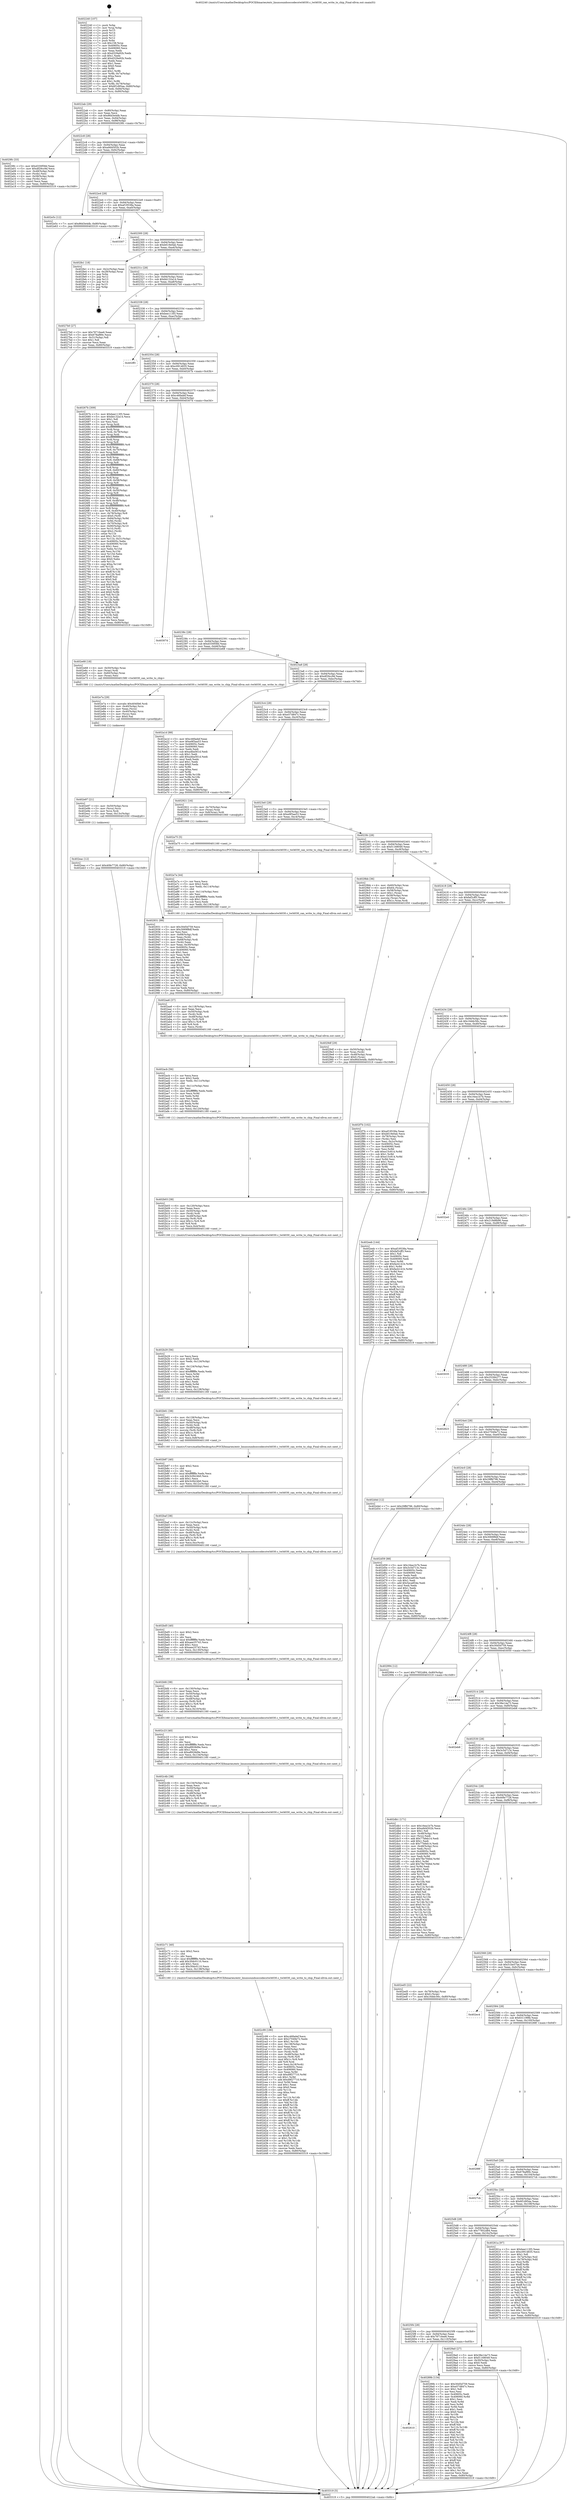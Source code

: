 digraph "0x402240" {
  label = "0x402240 (/mnt/c/Users/mathe/Desktop/tcc/POCII/binaries/extr_linuxsoundsoccodecstwl4030.c_twl4030_can_write_to_chip_Final-ollvm.out::main(0))"
  labelloc = "t"
  node[shape=record]

  Entry [label="",width=0.3,height=0.3,shape=circle,fillcolor=black,style=filled]
  "0x4022ab" [label="{
     0x4022ab [29]\l
     | [instrs]\l
     &nbsp;&nbsp;0x4022ab \<+3\>: mov -0x80(%rbp),%eax\l
     &nbsp;&nbsp;0x4022ae \<+2\>: mov %eax,%ecx\l
     &nbsp;&nbsp;0x4022b0 \<+6\>: sub $0x86d3e4db,%ecx\l
     &nbsp;&nbsp;0x4022b6 \<+6\>: mov %eax,-0x94(%rbp)\l
     &nbsp;&nbsp;0x4022bc \<+6\>: mov %ecx,-0x98(%rbp)\l
     &nbsp;&nbsp;0x4022c2 \<+6\>: je 00000000004029fc \<main+0x7bc\>\l
  }"]
  "0x4029fc" [label="{
     0x4029fc [33]\l
     | [instrs]\l
     &nbsp;&nbsp;0x4029fc \<+5\>: mov $0xd330f58d,%eax\l
     &nbsp;&nbsp;0x402a01 \<+5\>: mov $0xdf29cc9d,%ecx\l
     &nbsp;&nbsp;0x402a06 \<+4\>: mov -0x48(%rbp),%rdx\l
     &nbsp;&nbsp;0x402a0a \<+2\>: mov (%rdx),%esi\l
     &nbsp;&nbsp;0x402a0c \<+4\>: mov -0x58(%rbp),%rdx\l
     &nbsp;&nbsp;0x402a10 \<+2\>: cmp (%rdx),%esi\l
     &nbsp;&nbsp;0x402a12 \<+3\>: cmovl %ecx,%eax\l
     &nbsp;&nbsp;0x402a15 \<+3\>: mov %eax,-0x80(%rbp)\l
     &nbsp;&nbsp;0x402a18 \<+5\>: jmp 0000000000403319 \<main+0x10d9\>\l
  }"]
  "0x4022c8" [label="{
     0x4022c8 [28]\l
     | [instrs]\l
     &nbsp;&nbsp;0x4022c8 \<+5\>: jmp 00000000004022cd \<main+0x8d\>\l
     &nbsp;&nbsp;0x4022cd \<+6\>: mov -0x94(%rbp),%eax\l
     &nbsp;&nbsp;0x4022d3 \<+5\>: sub $0xa9d4502b,%eax\l
     &nbsp;&nbsp;0x4022d8 \<+6\>: mov %eax,-0x9c(%rbp)\l
     &nbsp;&nbsp;0x4022de \<+6\>: je 0000000000402e5c \<main+0xc1c\>\l
  }"]
  Exit [label="",width=0.3,height=0.3,shape=circle,fillcolor=black,style=filled,peripheries=2]
  "0x402e5c" [label="{
     0x402e5c [12]\l
     | [instrs]\l
     &nbsp;&nbsp;0x402e5c \<+7\>: movl $0x86d3e4db,-0x80(%rbp)\l
     &nbsp;&nbsp;0x402e63 \<+5\>: jmp 0000000000403319 \<main+0x10d9\>\l
  }"]
  "0x4022e4" [label="{
     0x4022e4 [28]\l
     | [instrs]\l
     &nbsp;&nbsp;0x4022e4 \<+5\>: jmp 00000000004022e9 \<main+0xa9\>\l
     &nbsp;&nbsp;0x4022e9 \<+6\>: mov -0x94(%rbp),%eax\l
     &nbsp;&nbsp;0x4022ef \<+5\>: sub $0xaf19538a,%eax\l
     &nbsp;&nbsp;0x4022f4 \<+6\>: mov %eax,-0xa0(%rbp)\l
     &nbsp;&nbsp;0x4022fa \<+6\>: je 0000000000403307 \<main+0x10c7\>\l
  }"]
  "0x402eac" [label="{
     0x402eac [12]\l
     | [instrs]\l
     &nbsp;&nbsp;0x402eac \<+7\>: movl $0x40fe7728,-0x80(%rbp)\l
     &nbsp;&nbsp;0x402eb3 \<+5\>: jmp 0000000000403319 \<main+0x10d9\>\l
  }"]
  "0x403307" [label="{
     0x403307\l
  }", style=dashed]
  "0x402300" [label="{
     0x402300 [28]\l
     | [instrs]\l
     &nbsp;&nbsp;0x402300 \<+5\>: jmp 0000000000402305 \<main+0xc5\>\l
     &nbsp;&nbsp;0x402305 \<+6\>: mov -0x94(%rbp),%eax\l
     &nbsp;&nbsp;0x40230b \<+5\>: sub $0xb619e0ab,%eax\l
     &nbsp;&nbsp;0x402310 \<+6\>: mov %eax,-0xa4(%rbp)\l
     &nbsp;&nbsp;0x402316 \<+6\>: je 0000000000402fe1 \<main+0xda1\>\l
  }"]
  "0x402e97" [label="{
     0x402e97 [21]\l
     | [instrs]\l
     &nbsp;&nbsp;0x402e97 \<+4\>: mov -0x50(%rbp),%rcx\l
     &nbsp;&nbsp;0x402e9b \<+3\>: mov (%rcx),%rcx\l
     &nbsp;&nbsp;0x402e9e \<+3\>: mov %rcx,%rdi\l
     &nbsp;&nbsp;0x402ea1 \<+6\>: mov %eax,-0x13c(%rbp)\l
     &nbsp;&nbsp;0x402ea7 \<+5\>: call 0000000000401030 \<free@plt\>\l
     | [calls]\l
     &nbsp;&nbsp;0x401030 \{1\} (unknown)\l
  }"]
  "0x402fe1" [label="{
     0x402fe1 [18]\l
     | [instrs]\l
     &nbsp;&nbsp;0x402fe1 \<+3\>: mov -0x2c(%rbp),%eax\l
     &nbsp;&nbsp;0x402fe4 \<+4\>: lea -0x28(%rbp),%rsp\l
     &nbsp;&nbsp;0x402fe8 \<+1\>: pop %rbx\l
     &nbsp;&nbsp;0x402fe9 \<+2\>: pop %r12\l
     &nbsp;&nbsp;0x402feb \<+2\>: pop %r13\l
     &nbsp;&nbsp;0x402fed \<+2\>: pop %r14\l
     &nbsp;&nbsp;0x402fef \<+2\>: pop %r15\l
     &nbsp;&nbsp;0x402ff1 \<+1\>: pop %rbp\l
     &nbsp;&nbsp;0x402ff2 \<+1\>: ret\l
  }"]
  "0x40231c" [label="{
     0x40231c [28]\l
     | [instrs]\l
     &nbsp;&nbsp;0x40231c \<+5\>: jmp 0000000000402321 \<main+0xe1\>\l
     &nbsp;&nbsp;0x402321 \<+6\>: mov -0x94(%rbp),%eax\l
     &nbsp;&nbsp;0x402327 \<+5\>: sub $0xbb132a14,%eax\l
     &nbsp;&nbsp;0x40232c \<+6\>: mov %eax,-0xa8(%rbp)\l
     &nbsp;&nbsp;0x402332 \<+6\>: je 00000000004027b0 \<main+0x570\>\l
  }"]
  "0x402e7a" [label="{
     0x402e7a [29]\l
     | [instrs]\l
     &nbsp;&nbsp;0x402e7a \<+10\>: movabs $0x4040b6,%rdi\l
     &nbsp;&nbsp;0x402e84 \<+4\>: mov -0x40(%rbp),%rcx\l
     &nbsp;&nbsp;0x402e88 \<+2\>: mov %eax,(%rcx)\l
     &nbsp;&nbsp;0x402e8a \<+4\>: mov -0x40(%rbp),%rcx\l
     &nbsp;&nbsp;0x402e8e \<+2\>: mov (%rcx),%esi\l
     &nbsp;&nbsp;0x402e90 \<+2\>: mov $0x0,%al\l
     &nbsp;&nbsp;0x402e92 \<+5\>: call 0000000000401040 \<printf@plt\>\l
     | [calls]\l
     &nbsp;&nbsp;0x401040 \{1\} (unknown)\l
  }"]
  "0x4027b0" [label="{
     0x4027b0 [27]\l
     | [instrs]\l
     &nbsp;&nbsp;0x4027b0 \<+5\>: mov $0x78716ee6,%eax\l
     &nbsp;&nbsp;0x4027b5 \<+5\>: mov $0x678af89c,%ecx\l
     &nbsp;&nbsp;0x4027ba \<+3\>: mov -0x31(%rbp),%dl\l
     &nbsp;&nbsp;0x4027bd \<+3\>: test $0x1,%dl\l
     &nbsp;&nbsp;0x4027c0 \<+3\>: cmovne %ecx,%eax\l
     &nbsp;&nbsp;0x4027c3 \<+3\>: mov %eax,-0x80(%rbp)\l
     &nbsp;&nbsp;0x4027c6 \<+5\>: jmp 0000000000403319 \<main+0x10d9\>\l
  }"]
  "0x402338" [label="{
     0x402338 [28]\l
     | [instrs]\l
     &nbsp;&nbsp;0x402338 \<+5\>: jmp 000000000040233d \<main+0xfd\>\l
     &nbsp;&nbsp;0x40233d \<+6\>: mov -0x94(%rbp),%eax\l
     &nbsp;&nbsp;0x402343 \<+5\>: sub $0xbee113f3,%eax\l
     &nbsp;&nbsp;0x402348 \<+6\>: mov %eax,-0xac(%rbp)\l
     &nbsp;&nbsp;0x40234e \<+6\>: je 0000000000402ff3 \<main+0xdb3\>\l
  }"]
  "0x402c99" [label="{
     0x402c99 [180]\l
     | [instrs]\l
     &nbsp;&nbsp;0x402c99 \<+5\>: mov $0xc46fadef,%ecx\l
     &nbsp;&nbsp;0x402c9e \<+5\>: mov $0x27049e72,%edx\l
     &nbsp;&nbsp;0x402ca3 \<+3\>: mov $0x1,%r10b\l
     &nbsp;&nbsp;0x402ca6 \<+6\>: mov -0x138(%rbp),%esi\l
     &nbsp;&nbsp;0x402cac \<+3\>: imul %eax,%esi\l
     &nbsp;&nbsp;0x402caf \<+4\>: mov -0x50(%rbp),%rdi\l
     &nbsp;&nbsp;0x402cb3 \<+3\>: mov (%rdi),%rdi\l
     &nbsp;&nbsp;0x402cb6 \<+4\>: mov -0x48(%rbp),%r8\l
     &nbsp;&nbsp;0x402cba \<+3\>: movslq (%r8),%r8\l
     &nbsp;&nbsp;0x402cbd \<+4\>: imul $0x1c,%r8,%r8\l
     &nbsp;&nbsp;0x402cc1 \<+3\>: add %r8,%rdi\l
     &nbsp;&nbsp;0x402cc4 \<+3\>: mov %esi,0x18(%rdi)\l
     &nbsp;&nbsp;0x402cc7 \<+7\>: mov 0x40605c,%eax\l
     &nbsp;&nbsp;0x402cce \<+7\>: mov 0x406060,%esi\l
     &nbsp;&nbsp;0x402cd5 \<+3\>: mov %eax,%r9d\l
     &nbsp;&nbsp;0x402cd8 \<+7\>: sub $0xd9f27710,%r9d\l
     &nbsp;&nbsp;0x402cdf \<+4\>: sub $0x1,%r9d\l
     &nbsp;&nbsp;0x402ce3 \<+7\>: add $0xd9f27710,%r9d\l
     &nbsp;&nbsp;0x402cea \<+4\>: imul %r9d,%eax\l
     &nbsp;&nbsp;0x402cee \<+3\>: and $0x1,%eax\l
     &nbsp;&nbsp;0x402cf1 \<+3\>: cmp $0x0,%eax\l
     &nbsp;&nbsp;0x402cf4 \<+4\>: sete %r11b\l
     &nbsp;&nbsp;0x402cf8 \<+3\>: cmp $0xa,%esi\l
     &nbsp;&nbsp;0x402cfb \<+3\>: setl %bl\l
     &nbsp;&nbsp;0x402cfe \<+3\>: mov %r11b,%r14b\l
     &nbsp;&nbsp;0x402d01 \<+4\>: xor $0xff,%r14b\l
     &nbsp;&nbsp;0x402d05 \<+3\>: mov %bl,%r15b\l
     &nbsp;&nbsp;0x402d08 \<+4\>: xor $0xff,%r15b\l
     &nbsp;&nbsp;0x402d0c \<+4\>: xor $0x1,%r10b\l
     &nbsp;&nbsp;0x402d10 \<+3\>: mov %r14b,%r12b\l
     &nbsp;&nbsp;0x402d13 \<+4\>: and $0xff,%r12b\l
     &nbsp;&nbsp;0x402d17 \<+3\>: and %r10b,%r11b\l
     &nbsp;&nbsp;0x402d1a \<+3\>: mov %r15b,%r13b\l
     &nbsp;&nbsp;0x402d1d \<+4\>: and $0xff,%r13b\l
     &nbsp;&nbsp;0x402d21 \<+3\>: and %r10b,%bl\l
     &nbsp;&nbsp;0x402d24 \<+3\>: or %r11b,%r12b\l
     &nbsp;&nbsp;0x402d27 \<+3\>: or %bl,%r13b\l
     &nbsp;&nbsp;0x402d2a \<+3\>: xor %r13b,%r12b\l
     &nbsp;&nbsp;0x402d2d \<+3\>: or %r15b,%r14b\l
     &nbsp;&nbsp;0x402d30 \<+4\>: xor $0xff,%r14b\l
     &nbsp;&nbsp;0x402d34 \<+4\>: or $0x1,%r10b\l
     &nbsp;&nbsp;0x402d38 \<+3\>: and %r10b,%r14b\l
     &nbsp;&nbsp;0x402d3b \<+3\>: or %r14b,%r12b\l
     &nbsp;&nbsp;0x402d3e \<+4\>: test $0x1,%r12b\l
     &nbsp;&nbsp;0x402d42 \<+3\>: cmovne %edx,%ecx\l
     &nbsp;&nbsp;0x402d45 \<+3\>: mov %ecx,-0x80(%rbp)\l
     &nbsp;&nbsp;0x402d48 \<+5\>: jmp 0000000000403319 \<main+0x10d9\>\l
  }"]
  "0x402ff3" [label="{
     0x402ff3\l
  }", style=dashed]
  "0x402354" [label="{
     0x402354 [28]\l
     | [instrs]\l
     &nbsp;&nbsp;0x402354 \<+5\>: jmp 0000000000402359 \<main+0x119\>\l
     &nbsp;&nbsp;0x402359 \<+6\>: mov -0x94(%rbp),%eax\l
     &nbsp;&nbsp;0x40235f \<+5\>: sub $0xc0914835,%eax\l
     &nbsp;&nbsp;0x402364 \<+6\>: mov %eax,-0xb0(%rbp)\l
     &nbsp;&nbsp;0x40236a \<+6\>: je 000000000040267b \<main+0x43b\>\l
  }"]
  "0x402c71" [label="{
     0x402c71 [40]\l
     | [instrs]\l
     &nbsp;&nbsp;0x402c71 \<+5\>: mov $0x2,%ecx\l
     &nbsp;&nbsp;0x402c76 \<+1\>: cltd\l
     &nbsp;&nbsp;0x402c77 \<+2\>: idiv %ecx\l
     &nbsp;&nbsp;0x402c79 \<+6\>: imul $0xfffffffe,%edx,%ecx\l
     &nbsp;&nbsp;0x402c7f \<+6\>: add $0x30dc0110,%ecx\l
     &nbsp;&nbsp;0x402c85 \<+3\>: add $0x1,%ecx\l
     &nbsp;&nbsp;0x402c88 \<+6\>: sub $0x30dc0110,%ecx\l
     &nbsp;&nbsp;0x402c8e \<+6\>: mov %ecx,-0x138(%rbp)\l
     &nbsp;&nbsp;0x402c94 \<+5\>: call 0000000000401160 \<next_i\>\l
     | [calls]\l
     &nbsp;&nbsp;0x401160 \{1\} (/mnt/c/Users/mathe/Desktop/tcc/POCII/binaries/extr_linuxsoundsoccodecstwl4030.c_twl4030_can_write_to_chip_Final-ollvm.out::next_i)\l
  }"]
  "0x40267b" [label="{
     0x40267b [309]\l
     | [instrs]\l
     &nbsp;&nbsp;0x40267b \<+5\>: mov $0xbee113f3,%eax\l
     &nbsp;&nbsp;0x402680 \<+5\>: mov $0xbb132a14,%ecx\l
     &nbsp;&nbsp;0x402685 \<+2\>: mov $0x1,%dl\l
     &nbsp;&nbsp;0x402687 \<+2\>: xor %esi,%esi\l
     &nbsp;&nbsp;0x402689 \<+3\>: mov %rsp,%rdi\l
     &nbsp;&nbsp;0x40268c \<+4\>: add $0xfffffffffffffff0,%rdi\l
     &nbsp;&nbsp;0x402690 \<+3\>: mov %rdi,%rsp\l
     &nbsp;&nbsp;0x402693 \<+4\>: mov %rdi,-0x78(%rbp)\l
     &nbsp;&nbsp;0x402697 \<+3\>: mov %rsp,%rdi\l
     &nbsp;&nbsp;0x40269a \<+4\>: add $0xfffffffffffffff0,%rdi\l
     &nbsp;&nbsp;0x40269e \<+3\>: mov %rdi,%rsp\l
     &nbsp;&nbsp;0x4026a1 \<+3\>: mov %rsp,%r8\l
     &nbsp;&nbsp;0x4026a4 \<+4\>: add $0xfffffffffffffff0,%r8\l
     &nbsp;&nbsp;0x4026a8 \<+3\>: mov %r8,%rsp\l
     &nbsp;&nbsp;0x4026ab \<+4\>: mov %r8,-0x70(%rbp)\l
     &nbsp;&nbsp;0x4026af \<+3\>: mov %rsp,%r8\l
     &nbsp;&nbsp;0x4026b2 \<+4\>: add $0xfffffffffffffff0,%r8\l
     &nbsp;&nbsp;0x4026b6 \<+3\>: mov %r8,%rsp\l
     &nbsp;&nbsp;0x4026b9 \<+4\>: mov %r8,-0x68(%rbp)\l
     &nbsp;&nbsp;0x4026bd \<+3\>: mov %rsp,%r8\l
     &nbsp;&nbsp;0x4026c0 \<+4\>: add $0xfffffffffffffff0,%r8\l
     &nbsp;&nbsp;0x4026c4 \<+3\>: mov %r8,%rsp\l
     &nbsp;&nbsp;0x4026c7 \<+4\>: mov %r8,-0x60(%rbp)\l
     &nbsp;&nbsp;0x4026cb \<+3\>: mov %rsp,%r8\l
     &nbsp;&nbsp;0x4026ce \<+4\>: add $0xfffffffffffffff0,%r8\l
     &nbsp;&nbsp;0x4026d2 \<+3\>: mov %r8,%rsp\l
     &nbsp;&nbsp;0x4026d5 \<+4\>: mov %r8,-0x58(%rbp)\l
     &nbsp;&nbsp;0x4026d9 \<+3\>: mov %rsp,%r8\l
     &nbsp;&nbsp;0x4026dc \<+4\>: add $0xfffffffffffffff0,%r8\l
     &nbsp;&nbsp;0x4026e0 \<+3\>: mov %r8,%rsp\l
     &nbsp;&nbsp;0x4026e3 \<+4\>: mov %r8,-0x50(%rbp)\l
     &nbsp;&nbsp;0x4026e7 \<+3\>: mov %rsp,%r8\l
     &nbsp;&nbsp;0x4026ea \<+4\>: add $0xfffffffffffffff0,%r8\l
     &nbsp;&nbsp;0x4026ee \<+3\>: mov %r8,%rsp\l
     &nbsp;&nbsp;0x4026f1 \<+4\>: mov %r8,-0x48(%rbp)\l
     &nbsp;&nbsp;0x4026f5 \<+3\>: mov %rsp,%r8\l
     &nbsp;&nbsp;0x4026f8 \<+4\>: add $0xfffffffffffffff0,%r8\l
     &nbsp;&nbsp;0x4026fc \<+3\>: mov %r8,%rsp\l
     &nbsp;&nbsp;0x4026ff \<+4\>: mov %r8,-0x40(%rbp)\l
     &nbsp;&nbsp;0x402703 \<+4\>: mov -0x78(%rbp),%r8\l
     &nbsp;&nbsp;0x402707 \<+7\>: movl $0x0,(%r8)\l
     &nbsp;&nbsp;0x40270e \<+7\>: mov -0x84(%rbp),%r9d\l
     &nbsp;&nbsp;0x402715 \<+3\>: mov %r9d,(%rdi)\l
     &nbsp;&nbsp;0x402718 \<+4\>: mov -0x70(%rbp),%r8\l
     &nbsp;&nbsp;0x40271c \<+7\>: mov -0x90(%rbp),%r10\l
     &nbsp;&nbsp;0x402723 \<+3\>: mov %r10,(%r8)\l
     &nbsp;&nbsp;0x402726 \<+3\>: cmpl $0x2,(%rdi)\l
     &nbsp;&nbsp;0x402729 \<+4\>: setne %r11b\l
     &nbsp;&nbsp;0x40272d \<+4\>: and $0x1,%r11b\l
     &nbsp;&nbsp;0x402731 \<+4\>: mov %r11b,-0x31(%rbp)\l
     &nbsp;&nbsp;0x402735 \<+7\>: mov 0x40605c,%ebx\l
     &nbsp;&nbsp;0x40273c \<+8\>: mov 0x406060,%r14d\l
     &nbsp;&nbsp;0x402744 \<+3\>: sub $0x1,%esi\l
     &nbsp;&nbsp;0x402747 \<+3\>: mov %ebx,%r15d\l
     &nbsp;&nbsp;0x40274a \<+3\>: add %esi,%r15d\l
     &nbsp;&nbsp;0x40274d \<+4\>: imul %r15d,%ebx\l
     &nbsp;&nbsp;0x402751 \<+3\>: and $0x1,%ebx\l
     &nbsp;&nbsp;0x402754 \<+3\>: cmp $0x0,%ebx\l
     &nbsp;&nbsp;0x402757 \<+4\>: sete %r11b\l
     &nbsp;&nbsp;0x40275b \<+4\>: cmp $0xa,%r14d\l
     &nbsp;&nbsp;0x40275f \<+4\>: setl %r12b\l
     &nbsp;&nbsp;0x402763 \<+3\>: mov %r11b,%r13b\l
     &nbsp;&nbsp;0x402766 \<+4\>: xor $0xff,%r13b\l
     &nbsp;&nbsp;0x40276a \<+3\>: mov %r12b,%sil\l
     &nbsp;&nbsp;0x40276d \<+4\>: xor $0xff,%sil\l
     &nbsp;&nbsp;0x402771 \<+3\>: xor $0x0,%dl\l
     &nbsp;&nbsp;0x402774 \<+3\>: mov %r13b,%dil\l
     &nbsp;&nbsp;0x402777 \<+4\>: and $0x0,%dil\l
     &nbsp;&nbsp;0x40277b \<+3\>: and %dl,%r11b\l
     &nbsp;&nbsp;0x40277e \<+3\>: mov %sil,%r8b\l
     &nbsp;&nbsp;0x402781 \<+4\>: and $0x0,%r8b\l
     &nbsp;&nbsp;0x402785 \<+3\>: and %dl,%r12b\l
     &nbsp;&nbsp;0x402788 \<+3\>: or %r11b,%dil\l
     &nbsp;&nbsp;0x40278b \<+3\>: or %r12b,%r8b\l
     &nbsp;&nbsp;0x40278e \<+3\>: xor %r8b,%dil\l
     &nbsp;&nbsp;0x402791 \<+3\>: or %sil,%r13b\l
     &nbsp;&nbsp;0x402794 \<+4\>: xor $0xff,%r13b\l
     &nbsp;&nbsp;0x402798 \<+3\>: or $0x0,%dl\l
     &nbsp;&nbsp;0x40279b \<+3\>: and %dl,%r13b\l
     &nbsp;&nbsp;0x40279e \<+3\>: or %r13b,%dil\l
     &nbsp;&nbsp;0x4027a1 \<+4\>: test $0x1,%dil\l
     &nbsp;&nbsp;0x4027a5 \<+3\>: cmovne %ecx,%eax\l
     &nbsp;&nbsp;0x4027a8 \<+3\>: mov %eax,-0x80(%rbp)\l
     &nbsp;&nbsp;0x4027ab \<+5\>: jmp 0000000000403319 \<main+0x10d9\>\l
  }"]
  "0x402370" [label="{
     0x402370 [28]\l
     | [instrs]\l
     &nbsp;&nbsp;0x402370 \<+5\>: jmp 0000000000402375 \<main+0x135\>\l
     &nbsp;&nbsp;0x402375 \<+6\>: mov -0x94(%rbp),%eax\l
     &nbsp;&nbsp;0x40237b \<+5\>: sub $0xc46fadef,%eax\l
     &nbsp;&nbsp;0x402380 \<+6\>: mov %eax,-0xb4(%rbp)\l
     &nbsp;&nbsp;0x402386 \<+6\>: je 000000000040307d \<main+0xe3d\>\l
  }"]
  "0x402c4b" [label="{
     0x402c4b [38]\l
     | [instrs]\l
     &nbsp;&nbsp;0x402c4b \<+6\>: mov -0x134(%rbp),%ecx\l
     &nbsp;&nbsp;0x402c51 \<+3\>: imul %eax,%ecx\l
     &nbsp;&nbsp;0x402c54 \<+4\>: mov -0x50(%rbp),%rdi\l
     &nbsp;&nbsp;0x402c58 \<+3\>: mov (%rdi),%rdi\l
     &nbsp;&nbsp;0x402c5b \<+4\>: mov -0x48(%rbp),%r8\l
     &nbsp;&nbsp;0x402c5f \<+3\>: movslq (%r8),%r8\l
     &nbsp;&nbsp;0x402c62 \<+4\>: imul $0x1c,%r8,%r8\l
     &nbsp;&nbsp;0x402c66 \<+3\>: add %r8,%rdi\l
     &nbsp;&nbsp;0x402c69 \<+3\>: mov %ecx,0x14(%rdi)\l
     &nbsp;&nbsp;0x402c6c \<+5\>: call 0000000000401160 \<next_i\>\l
     | [calls]\l
     &nbsp;&nbsp;0x401160 \{1\} (/mnt/c/Users/mathe/Desktop/tcc/POCII/binaries/extr_linuxsoundsoccodecstwl4030.c_twl4030_can_write_to_chip_Final-ollvm.out::next_i)\l
  }"]
  "0x40307d" [label="{
     0x40307d\l
  }", style=dashed]
  "0x40238c" [label="{
     0x40238c [28]\l
     | [instrs]\l
     &nbsp;&nbsp;0x40238c \<+5\>: jmp 0000000000402391 \<main+0x151\>\l
     &nbsp;&nbsp;0x402391 \<+6\>: mov -0x94(%rbp),%eax\l
     &nbsp;&nbsp;0x402397 \<+5\>: sub $0xd330f58d,%eax\l
     &nbsp;&nbsp;0x40239c \<+6\>: mov %eax,-0xb8(%rbp)\l
     &nbsp;&nbsp;0x4023a2 \<+6\>: je 0000000000402e68 \<main+0xc28\>\l
  }"]
  "0x402c23" [label="{
     0x402c23 [40]\l
     | [instrs]\l
     &nbsp;&nbsp;0x402c23 \<+5\>: mov $0x2,%ecx\l
     &nbsp;&nbsp;0x402c28 \<+1\>: cltd\l
     &nbsp;&nbsp;0x402c29 \<+2\>: idiv %ecx\l
     &nbsp;&nbsp;0x402c2b \<+6\>: imul $0xfffffffe,%edx,%ecx\l
     &nbsp;&nbsp;0x402c31 \<+6\>: add $0xa8928d9e,%ecx\l
     &nbsp;&nbsp;0x402c37 \<+3\>: add $0x1,%ecx\l
     &nbsp;&nbsp;0x402c3a \<+6\>: sub $0xa8928d9e,%ecx\l
     &nbsp;&nbsp;0x402c40 \<+6\>: mov %ecx,-0x134(%rbp)\l
     &nbsp;&nbsp;0x402c46 \<+5\>: call 0000000000401160 \<next_i\>\l
     | [calls]\l
     &nbsp;&nbsp;0x401160 \{1\} (/mnt/c/Users/mathe/Desktop/tcc/POCII/binaries/extr_linuxsoundsoccodecstwl4030.c_twl4030_can_write_to_chip_Final-ollvm.out::next_i)\l
  }"]
  "0x402e68" [label="{
     0x402e68 [18]\l
     | [instrs]\l
     &nbsp;&nbsp;0x402e68 \<+4\>: mov -0x50(%rbp),%rax\l
     &nbsp;&nbsp;0x402e6c \<+3\>: mov (%rax),%rdi\l
     &nbsp;&nbsp;0x402e6f \<+4\>: mov -0x60(%rbp),%rax\l
     &nbsp;&nbsp;0x402e73 \<+2\>: mov (%rax),%esi\l
     &nbsp;&nbsp;0x402e75 \<+5\>: call 0000000000401580 \<twl4030_can_write_to_chip\>\l
     | [calls]\l
     &nbsp;&nbsp;0x401580 \{1\} (/mnt/c/Users/mathe/Desktop/tcc/POCII/binaries/extr_linuxsoundsoccodecstwl4030.c_twl4030_can_write_to_chip_Final-ollvm.out::twl4030_can_write_to_chip)\l
  }"]
  "0x4023a8" [label="{
     0x4023a8 [28]\l
     | [instrs]\l
     &nbsp;&nbsp;0x4023a8 \<+5\>: jmp 00000000004023ad \<main+0x16d\>\l
     &nbsp;&nbsp;0x4023ad \<+6\>: mov -0x94(%rbp),%eax\l
     &nbsp;&nbsp;0x4023b3 \<+5\>: sub $0xdf29cc9d,%eax\l
     &nbsp;&nbsp;0x4023b8 \<+6\>: mov %eax,-0xbc(%rbp)\l
     &nbsp;&nbsp;0x4023be \<+6\>: je 0000000000402a1d \<main+0x7dd\>\l
  }"]
  "0x402bfd" [label="{
     0x402bfd [38]\l
     | [instrs]\l
     &nbsp;&nbsp;0x402bfd \<+6\>: mov -0x130(%rbp),%ecx\l
     &nbsp;&nbsp;0x402c03 \<+3\>: imul %eax,%ecx\l
     &nbsp;&nbsp;0x402c06 \<+4\>: mov -0x50(%rbp),%rdi\l
     &nbsp;&nbsp;0x402c0a \<+3\>: mov (%rdi),%rdi\l
     &nbsp;&nbsp;0x402c0d \<+4\>: mov -0x48(%rbp),%r8\l
     &nbsp;&nbsp;0x402c11 \<+3\>: movslq (%r8),%r8\l
     &nbsp;&nbsp;0x402c14 \<+4\>: imul $0x1c,%r8,%r8\l
     &nbsp;&nbsp;0x402c18 \<+3\>: add %r8,%rdi\l
     &nbsp;&nbsp;0x402c1b \<+3\>: mov %ecx,0x10(%rdi)\l
     &nbsp;&nbsp;0x402c1e \<+5\>: call 0000000000401160 \<next_i\>\l
     | [calls]\l
     &nbsp;&nbsp;0x401160 \{1\} (/mnt/c/Users/mathe/Desktop/tcc/POCII/binaries/extr_linuxsoundsoccodecstwl4030.c_twl4030_can_write_to_chip_Final-ollvm.out::next_i)\l
  }"]
  "0x402a1d" [label="{
     0x402a1d [88]\l
     | [instrs]\l
     &nbsp;&nbsp;0x402a1d \<+5\>: mov $0xc46fadef,%eax\l
     &nbsp;&nbsp;0x402a22 \<+5\>: mov $0xe9f3aa53,%ecx\l
     &nbsp;&nbsp;0x402a27 \<+7\>: mov 0x40605c,%edx\l
     &nbsp;&nbsp;0x402a2e \<+7\>: mov 0x406060,%esi\l
     &nbsp;&nbsp;0x402a35 \<+2\>: mov %edx,%edi\l
     &nbsp;&nbsp;0x402a37 \<+6\>: sub $0xa4ba561d,%edi\l
     &nbsp;&nbsp;0x402a3d \<+3\>: sub $0x1,%edi\l
     &nbsp;&nbsp;0x402a40 \<+6\>: add $0xa4ba561d,%edi\l
     &nbsp;&nbsp;0x402a46 \<+3\>: imul %edi,%edx\l
     &nbsp;&nbsp;0x402a49 \<+3\>: and $0x1,%edx\l
     &nbsp;&nbsp;0x402a4c \<+3\>: cmp $0x0,%edx\l
     &nbsp;&nbsp;0x402a4f \<+4\>: sete %r8b\l
     &nbsp;&nbsp;0x402a53 \<+3\>: cmp $0xa,%esi\l
     &nbsp;&nbsp;0x402a56 \<+4\>: setl %r9b\l
     &nbsp;&nbsp;0x402a5a \<+3\>: mov %r8b,%r10b\l
     &nbsp;&nbsp;0x402a5d \<+3\>: and %r9b,%r10b\l
     &nbsp;&nbsp;0x402a60 \<+3\>: xor %r9b,%r8b\l
     &nbsp;&nbsp;0x402a63 \<+3\>: or %r8b,%r10b\l
     &nbsp;&nbsp;0x402a66 \<+4\>: test $0x1,%r10b\l
     &nbsp;&nbsp;0x402a6a \<+3\>: cmovne %ecx,%eax\l
     &nbsp;&nbsp;0x402a6d \<+3\>: mov %eax,-0x80(%rbp)\l
     &nbsp;&nbsp;0x402a70 \<+5\>: jmp 0000000000403319 \<main+0x10d9\>\l
  }"]
  "0x4023c4" [label="{
     0x4023c4 [28]\l
     | [instrs]\l
     &nbsp;&nbsp;0x4023c4 \<+5\>: jmp 00000000004023c9 \<main+0x189\>\l
     &nbsp;&nbsp;0x4023c9 \<+6\>: mov -0x94(%rbp),%eax\l
     &nbsp;&nbsp;0x4023cf \<+5\>: sub $0xe57d847c,%eax\l
     &nbsp;&nbsp;0x4023d4 \<+6\>: mov %eax,-0xc0(%rbp)\l
     &nbsp;&nbsp;0x4023da \<+6\>: je 0000000000402921 \<main+0x6e1\>\l
  }"]
  "0x402bd5" [label="{
     0x402bd5 [40]\l
     | [instrs]\l
     &nbsp;&nbsp;0x402bd5 \<+5\>: mov $0x2,%ecx\l
     &nbsp;&nbsp;0x402bda \<+1\>: cltd\l
     &nbsp;&nbsp;0x402bdb \<+2\>: idiv %ecx\l
     &nbsp;&nbsp;0x402bdd \<+6\>: imul $0xfffffffe,%edx,%ecx\l
     &nbsp;&nbsp;0x402be3 \<+6\>: add $0xaee25743,%ecx\l
     &nbsp;&nbsp;0x402be9 \<+3\>: add $0x1,%ecx\l
     &nbsp;&nbsp;0x402bec \<+6\>: sub $0xaee25743,%ecx\l
     &nbsp;&nbsp;0x402bf2 \<+6\>: mov %ecx,-0x130(%rbp)\l
     &nbsp;&nbsp;0x402bf8 \<+5\>: call 0000000000401160 \<next_i\>\l
     | [calls]\l
     &nbsp;&nbsp;0x401160 \{1\} (/mnt/c/Users/mathe/Desktop/tcc/POCII/binaries/extr_linuxsoundsoccodecstwl4030.c_twl4030_can_write_to_chip_Final-ollvm.out::next_i)\l
  }"]
  "0x402921" [label="{
     0x402921 [16]\l
     | [instrs]\l
     &nbsp;&nbsp;0x402921 \<+4\>: mov -0x70(%rbp),%rax\l
     &nbsp;&nbsp;0x402925 \<+3\>: mov (%rax),%rax\l
     &nbsp;&nbsp;0x402928 \<+4\>: mov 0x8(%rax),%rdi\l
     &nbsp;&nbsp;0x40292c \<+5\>: call 0000000000401060 \<atoi@plt\>\l
     | [calls]\l
     &nbsp;&nbsp;0x401060 \{1\} (unknown)\l
  }"]
  "0x4023e0" [label="{
     0x4023e0 [28]\l
     | [instrs]\l
     &nbsp;&nbsp;0x4023e0 \<+5\>: jmp 00000000004023e5 \<main+0x1a5\>\l
     &nbsp;&nbsp;0x4023e5 \<+6\>: mov -0x94(%rbp),%eax\l
     &nbsp;&nbsp;0x4023eb \<+5\>: sub $0xe9f3aa53,%eax\l
     &nbsp;&nbsp;0x4023f0 \<+6\>: mov %eax,-0xc4(%rbp)\l
     &nbsp;&nbsp;0x4023f6 \<+6\>: je 0000000000402a75 \<main+0x835\>\l
  }"]
  "0x402baf" [label="{
     0x402baf [38]\l
     | [instrs]\l
     &nbsp;&nbsp;0x402baf \<+6\>: mov -0x12c(%rbp),%ecx\l
     &nbsp;&nbsp;0x402bb5 \<+3\>: imul %eax,%ecx\l
     &nbsp;&nbsp;0x402bb8 \<+4\>: mov -0x50(%rbp),%rdi\l
     &nbsp;&nbsp;0x402bbc \<+3\>: mov (%rdi),%rdi\l
     &nbsp;&nbsp;0x402bbf \<+4\>: mov -0x48(%rbp),%r8\l
     &nbsp;&nbsp;0x402bc3 \<+3\>: movslq (%r8),%r8\l
     &nbsp;&nbsp;0x402bc6 \<+4\>: imul $0x1c,%r8,%r8\l
     &nbsp;&nbsp;0x402bca \<+3\>: add %r8,%rdi\l
     &nbsp;&nbsp;0x402bcd \<+3\>: mov %ecx,0xc(%rdi)\l
     &nbsp;&nbsp;0x402bd0 \<+5\>: call 0000000000401160 \<next_i\>\l
     | [calls]\l
     &nbsp;&nbsp;0x401160 \{1\} (/mnt/c/Users/mathe/Desktop/tcc/POCII/binaries/extr_linuxsoundsoccodecstwl4030.c_twl4030_can_write_to_chip_Final-ollvm.out::next_i)\l
  }"]
  "0x402a75" [label="{
     0x402a75 [5]\l
     | [instrs]\l
     &nbsp;&nbsp;0x402a75 \<+5\>: call 0000000000401160 \<next_i\>\l
     | [calls]\l
     &nbsp;&nbsp;0x401160 \{1\} (/mnt/c/Users/mathe/Desktop/tcc/POCII/binaries/extr_linuxsoundsoccodecstwl4030.c_twl4030_can_write_to_chip_Final-ollvm.out::next_i)\l
  }"]
  "0x4023fc" [label="{
     0x4023fc [28]\l
     | [instrs]\l
     &nbsp;&nbsp;0x4023fc \<+5\>: jmp 0000000000402401 \<main+0x1c1\>\l
     &nbsp;&nbsp;0x402401 \<+6\>: mov -0x94(%rbp),%eax\l
     &nbsp;&nbsp;0x402407 \<+5\>: sub $0xf1168049,%eax\l
     &nbsp;&nbsp;0x40240c \<+6\>: mov %eax,-0xc8(%rbp)\l
     &nbsp;&nbsp;0x402412 \<+6\>: je 00000000004029bb \<main+0x77b\>\l
  }"]
  "0x402b87" [label="{
     0x402b87 [40]\l
     | [instrs]\l
     &nbsp;&nbsp;0x402b87 \<+5\>: mov $0x2,%ecx\l
     &nbsp;&nbsp;0x402b8c \<+1\>: cltd\l
     &nbsp;&nbsp;0x402b8d \<+2\>: idiv %ecx\l
     &nbsp;&nbsp;0x402b8f \<+6\>: imul $0xfffffffe,%edx,%ecx\l
     &nbsp;&nbsp;0x402b95 \<+6\>: sub $0x3c0b24b0,%ecx\l
     &nbsp;&nbsp;0x402b9b \<+3\>: add $0x1,%ecx\l
     &nbsp;&nbsp;0x402b9e \<+6\>: add $0x3c0b24b0,%ecx\l
     &nbsp;&nbsp;0x402ba4 \<+6\>: mov %ecx,-0x12c(%rbp)\l
     &nbsp;&nbsp;0x402baa \<+5\>: call 0000000000401160 \<next_i\>\l
     | [calls]\l
     &nbsp;&nbsp;0x401160 \{1\} (/mnt/c/Users/mathe/Desktop/tcc/POCII/binaries/extr_linuxsoundsoccodecstwl4030.c_twl4030_can_write_to_chip_Final-ollvm.out::next_i)\l
  }"]
  "0x4029bb" [label="{
     0x4029bb [36]\l
     | [instrs]\l
     &nbsp;&nbsp;0x4029bb \<+4\>: mov -0x60(%rbp),%rax\l
     &nbsp;&nbsp;0x4029bf \<+6\>: movl $0x64,(%rax)\l
     &nbsp;&nbsp;0x4029c5 \<+4\>: mov -0x58(%rbp),%rax\l
     &nbsp;&nbsp;0x4029c9 \<+6\>: movl $0x1,(%rax)\l
     &nbsp;&nbsp;0x4029cf \<+4\>: mov -0x58(%rbp),%rax\l
     &nbsp;&nbsp;0x4029d3 \<+3\>: movslq (%rax),%rax\l
     &nbsp;&nbsp;0x4029d6 \<+4\>: imul $0x1c,%rax,%rdi\l
     &nbsp;&nbsp;0x4029da \<+5\>: call 0000000000401050 \<malloc@plt\>\l
     | [calls]\l
     &nbsp;&nbsp;0x401050 \{1\} (unknown)\l
  }"]
  "0x402418" [label="{
     0x402418 [28]\l
     | [instrs]\l
     &nbsp;&nbsp;0x402418 \<+5\>: jmp 000000000040241d \<main+0x1dd\>\l
     &nbsp;&nbsp;0x40241d \<+6\>: mov -0x94(%rbp),%eax\l
     &nbsp;&nbsp;0x402423 \<+5\>: sub $0xfaf2cff3,%eax\l
     &nbsp;&nbsp;0x402428 \<+6\>: mov %eax,-0xcc(%rbp)\l
     &nbsp;&nbsp;0x40242e \<+6\>: je 0000000000402f7b \<main+0xd3b\>\l
  }"]
  "0x402b61" [label="{
     0x402b61 [38]\l
     | [instrs]\l
     &nbsp;&nbsp;0x402b61 \<+6\>: mov -0x128(%rbp),%ecx\l
     &nbsp;&nbsp;0x402b67 \<+3\>: imul %eax,%ecx\l
     &nbsp;&nbsp;0x402b6a \<+4\>: mov -0x50(%rbp),%rdi\l
     &nbsp;&nbsp;0x402b6e \<+3\>: mov (%rdi),%rdi\l
     &nbsp;&nbsp;0x402b71 \<+4\>: mov -0x48(%rbp),%r8\l
     &nbsp;&nbsp;0x402b75 \<+3\>: movslq (%r8),%r8\l
     &nbsp;&nbsp;0x402b78 \<+4\>: imul $0x1c,%r8,%r8\l
     &nbsp;&nbsp;0x402b7c \<+3\>: add %r8,%rdi\l
     &nbsp;&nbsp;0x402b7f \<+3\>: mov %ecx,0x8(%rdi)\l
     &nbsp;&nbsp;0x402b82 \<+5\>: call 0000000000401160 \<next_i\>\l
     | [calls]\l
     &nbsp;&nbsp;0x401160 \{1\} (/mnt/c/Users/mathe/Desktop/tcc/POCII/binaries/extr_linuxsoundsoccodecstwl4030.c_twl4030_can_write_to_chip_Final-ollvm.out::next_i)\l
  }"]
  "0x402f7b" [label="{
     0x402f7b [102]\l
     | [instrs]\l
     &nbsp;&nbsp;0x402f7b \<+5\>: mov $0xaf19538a,%eax\l
     &nbsp;&nbsp;0x402f80 \<+5\>: mov $0xb619e0ab,%ecx\l
     &nbsp;&nbsp;0x402f85 \<+4\>: mov -0x78(%rbp),%rdx\l
     &nbsp;&nbsp;0x402f89 \<+2\>: mov (%rdx),%esi\l
     &nbsp;&nbsp;0x402f8b \<+3\>: mov %esi,-0x2c(%rbp)\l
     &nbsp;&nbsp;0x402f8e \<+7\>: mov 0x40605c,%esi\l
     &nbsp;&nbsp;0x402f95 \<+7\>: mov 0x406060,%edi\l
     &nbsp;&nbsp;0x402f9c \<+3\>: mov %esi,%r8d\l
     &nbsp;&nbsp;0x402f9f \<+7\>: add $0xe15c814,%r8d\l
     &nbsp;&nbsp;0x402fa6 \<+4\>: sub $0x1,%r8d\l
     &nbsp;&nbsp;0x402faa \<+7\>: sub $0xe15c814,%r8d\l
     &nbsp;&nbsp;0x402fb1 \<+4\>: imul %r8d,%esi\l
     &nbsp;&nbsp;0x402fb5 \<+3\>: and $0x1,%esi\l
     &nbsp;&nbsp;0x402fb8 \<+3\>: cmp $0x0,%esi\l
     &nbsp;&nbsp;0x402fbb \<+4\>: sete %r9b\l
     &nbsp;&nbsp;0x402fbf \<+3\>: cmp $0xa,%edi\l
     &nbsp;&nbsp;0x402fc2 \<+4\>: setl %r10b\l
     &nbsp;&nbsp;0x402fc6 \<+3\>: mov %r9b,%r11b\l
     &nbsp;&nbsp;0x402fc9 \<+3\>: and %r10b,%r11b\l
     &nbsp;&nbsp;0x402fcc \<+3\>: xor %r10b,%r9b\l
     &nbsp;&nbsp;0x402fcf \<+3\>: or %r9b,%r11b\l
     &nbsp;&nbsp;0x402fd2 \<+4\>: test $0x1,%r11b\l
     &nbsp;&nbsp;0x402fd6 \<+3\>: cmovne %ecx,%eax\l
     &nbsp;&nbsp;0x402fd9 \<+3\>: mov %eax,-0x80(%rbp)\l
     &nbsp;&nbsp;0x402fdc \<+5\>: jmp 0000000000403319 \<main+0x10d9\>\l
  }"]
  "0x402434" [label="{
     0x402434 [28]\l
     | [instrs]\l
     &nbsp;&nbsp;0x402434 \<+5\>: jmp 0000000000402439 \<main+0x1f9\>\l
     &nbsp;&nbsp;0x402439 \<+6\>: mov -0x94(%rbp),%eax\l
     &nbsp;&nbsp;0x40243f \<+5\>: sub $0x16ddc56c,%eax\l
     &nbsp;&nbsp;0x402444 \<+6\>: mov %eax,-0xd0(%rbp)\l
     &nbsp;&nbsp;0x40244a \<+6\>: je 0000000000402eeb \<main+0xcab\>\l
  }"]
  "0x402b29" [label="{
     0x402b29 [56]\l
     | [instrs]\l
     &nbsp;&nbsp;0x402b29 \<+2\>: xor %ecx,%ecx\l
     &nbsp;&nbsp;0x402b2b \<+5\>: mov $0x2,%edx\l
     &nbsp;&nbsp;0x402b30 \<+6\>: mov %edx,-0x124(%rbp)\l
     &nbsp;&nbsp;0x402b36 \<+1\>: cltd\l
     &nbsp;&nbsp;0x402b37 \<+6\>: mov -0x124(%rbp),%esi\l
     &nbsp;&nbsp;0x402b3d \<+2\>: idiv %esi\l
     &nbsp;&nbsp;0x402b3f \<+6\>: imul $0xfffffffe,%edx,%edx\l
     &nbsp;&nbsp;0x402b45 \<+3\>: mov %ecx,%r9d\l
     &nbsp;&nbsp;0x402b48 \<+3\>: sub %edx,%r9d\l
     &nbsp;&nbsp;0x402b4b \<+2\>: mov %ecx,%edx\l
     &nbsp;&nbsp;0x402b4d \<+3\>: sub $0x1,%edx\l
     &nbsp;&nbsp;0x402b50 \<+3\>: add %edx,%r9d\l
     &nbsp;&nbsp;0x402b53 \<+3\>: sub %r9d,%ecx\l
     &nbsp;&nbsp;0x402b56 \<+6\>: mov %ecx,-0x128(%rbp)\l
     &nbsp;&nbsp;0x402b5c \<+5\>: call 0000000000401160 \<next_i\>\l
     | [calls]\l
     &nbsp;&nbsp;0x401160 \{1\} (/mnt/c/Users/mathe/Desktop/tcc/POCII/binaries/extr_linuxsoundsoccodecstwl4030.c_twl4030_can_write_to_chip_Final-ollvm.out::next_i)\l
  }"]
  "0x402eeb" [label="{
     0x402eeb [144]\l
     | [instrs]\l
     &nbsp;&nbsp;0x402eeb \<+5\>: mov $0xaf19538a,%eax\l
     &nbsp;&nbsp;0x402ef0 \<+5\>: mov $0xfaf2cff3,%ecx\l
     &nbsp;&nbsp;0x402ef5 \<+2\>: mov $0x1,%dl\l
     &nbsp;&nbsp;0x402ef7 \<+7\>: mov 0x40605c,%esi\l
     &nbsp;&nbsp;0x402efe \<+7\>: mov 0x406060,%edi\l
     &nbsp;&nbsp;0x402f05 \<+3\>: mov %esi,%r8d\l
     &nbsp;&nbsp;0x402f08 \<+7\>: add $0xfacb141b,%r8d\l
     &nbsp;&nbsp;0x402f0f \<+4\>: sub $0x1,%r8d\l
     &nbsp;&nbsp;0x402f13 \<+7\>: sub $0xfacb141b,%r8d\l
     &nbsp;&nbsp;0x402f1a \<+4\>: imul %r8d,%esi\l
     &nbsp;&nbsp;0x402f1e \<+3\>: and $0x1,%esi\l
     &nbsp;&nbsp;0x402f21 \<+3\>: cmp $0x0,%esi\l
     &nbsp;&nbsp;0x402f24 \<+4\>: sete %r9b\l
     &nbsp;&nbsp;0x402f28 \<+3\>: cmp $0xa,%edi\l
     &nbsp;&nbsp;0x402f2b \<+4\>: setl %r10b\l
     &nbsp;&nbsp;0x402f2f \<+3\>: mov %r9b,%r11b\l
     &nbsp;&nbsp;0x402f32 \<+4\>: xor $0xff,%r11b\l
     &nbsp;&nbsp;0x402f36 \<+3\>: mov %r10b,%bl\l
     &nbsp;&nbsp;0x402f39 \<+3\>: xor $0xff,%bl\l
     &nbsp;&nbsp;0x402f3c \<+3\>: xor $0x0,%dl\l
     &nbsp;&nbsp;0x402f3f \<+3\>: mov %r11b,%r14b\l
     &nbsp;&nbsp;0x402f42 \<+4\>: and $0x0,%r14b\l
     &nbsp;&nbsp;0x402f46 \<+3\>: and %dl,%r9b\l
     &nbsp;&nbsp;0x402f49 \<+3\>: mov %bl,%r15b\l
     &nbsp;&nbsp;0x402f4c \<+4\>: and $0x0,%r15b\l
     &nbsp;&nbsp;0x402f50 \<+3\>: and %dl,%r10b\l
     &nbsp;&nbsp;0x402f53 \<+3\>: or %r9b,%r14b\l
     &nbsp;&nbsp;0x402f56 \<+3\>: or %r10b,%r15b\l
     &nbsp;&nbsp;0x402f59 \<+3\>: xor %r15b,%r14b\l
     &nbsp;&nbsp;0x402f5c \<+3\>: or %bl,%r11b\l
     &nbsp;&nbsp;0x402f5f \<+4\>: xor $0xff,%r11b\l
     &nbsp;&nbsp;0x402f63 \<+3\>: or $0x0,%dl\l
     &nbsp;&nbsp;0x402f66 \<+3\>: and %dl,%r11b\l
     &nbsp;&nbsp;0x402f69 \<+3\>: or %r11b,%r14b\l
     &nbsp;&nbsp;0x402f6c \<+4\>: test $0x1,%r14b\l
     &nbsp;&nbsp;0x402f70 \<+3\>: cmovne %ecx,%eax\l
     &nbsp;&nbsp;0x402f73 \<+3\>: mov %eax,-0x80(%rbp)\l
     &nbsp;&nbsp;0x402f76 \<+5\>: jmp 0000000000403319 \<main+0x10d9\>\l
  }"]
  "0x402450" [label="{
     0x402450 [28]\l
     | [instrs]\l
     &nbsp;&nbsp;0x402450 \<+5\>: jmp 0000000000402455 \<main+0x215\>\l
     &nbsp;&nbsp;0x402455 \<+6\>: mov -0x94(%rbp),%eax\l
     &nbsp;&nbsp;0x40245b \<+5\>: sub $0x16ea1b7b,%eax\l
     &nbsp;&nbsp;0x402460 \<+6\>: mov %eax,-0xd4(%rbp)\l
     &nbsp;&nbsp;0x402466 \<+6\>: je 00000000004032e0 \<main+0x10a0\>\l
  }"]
  "0x402b03" [label="{
     0x402b03 [38]\l
     | [instrs]\l
     &nbsp;&nbsp;0x402b03 \<+6\>: mov -0x120(%rbp),%ecx\l
     &nbsp;&nbsp;0x402b09 \<+3\>: imul %eax,%ecx\l
     &nbsp;&nbsp;0x402b0c \<+4\>: mov -0x50(%rbp),%rdi\l
     &nbsp;&nbsp;0x402b10 \<+3\>: mov (%rdi),%rdi\l
     &nbsp;&nbsp;0x402b13 \<+4\>: mov -0x48(%rbp),%r8\l
     &nbsp;&nbsp;0x402b17 \<+3\>: movslq (%r8),%r8\l
     &nbsp;&nbsp;0x402b1a \<+4\>: imul $0x1c,%r8,%r8\l
     &nbsp;&nbsp;0x402b1e \<+3\>: add %r8,%rdi\l
     &nbsp;&nbsp;0x402b21 \<+3\>: mov %ecx,0x4(%rdi)\l
     &nbsp;&nbsp;0x402b24 \<+5\>: call 0000000000401160 \<next_i\>\l
     | [calls]\l
     &nbsp;&nbsp;0x401160 \{1\} (/mnt/c/Users/mathe/Desktop/tcc/POCII/binaries/extr_linuxsoundsoccodecstwl4030.c_twl4030_can_write_to_chip_Final-ollvm.out::next_i)\l
  }"]
  "0x4032e0" [label="{
     0x4032e0\l
  }", style=dashed]
  "0x40246c" [label="{
     0x40246c [28]\l
     | [instrs]\l
     &nbsp;&nbsp;0x40246c \<+5\>: jmp 0000000000402471 \<main+0x231\>\l
     &nbsp;&nbsp;0x402471 \<+6\>: mov -0x94(%rbp),%eax\l
     &nbsp;&nbsp;0x402477 \<+5\>: sub $0x219d8b96,%eax\l
     &nbsp;&nbsp;0x40247c \<+6\>: mov %eax,-0xd8(%rbp)\l
     &nbsp;&nbsp;0x402482 \<+6\>: je 0000000000403035 \<main+0xdf5\>\l
  }"]
  "0x402acb" [label="{
     0x402acb [56]\l
     | [instrs]\l
     &nbsp;&nbsp;0x402acb \<+2\>: xor %ecx,%ecx\l
     &nbsp;&nbsp;0x402acd \<+5\>: mov $0x2,%edx\l
     &nbsp;&nbsp;0x402ad2 \<+6\>: mov %edx,-0x11c(%rbp)\l
     &nbsp;&nbsp;0x402ad8 \<+1\>: cltd\l
     &nbsp;&nbsp;0x402ad9 \<+6\>: mov -0x11c(%rbp),%esi\l
     &nbsp;&nbsp;0x402adf \<+2\>: idiv %esi\l
     &nbsp;&nbsp;0x402ae1 \<+6\>: imul $0xfffffffe,%edx,%edx\l
     &nbsp;&nbsp;0x402ae7 \<+3\>: mov %ecx,%r9d\l
     &nbsp;&nbsp;0x402aea \<+3\>: sub %edx,%r9d\l
     &nbsp;&nbsp;0x402aed \<+2\>: mov %ecx,%edx\l
     &nbsp;&nbsp;0x402aef \<+3\>: sub $0x1,%edx\l
     &nbsp;&nbsp;0x402af2 \<+3\>: add %edx,%r9d\l
     &nbsp;&nbsp;0x402af5 \<+3\>: sub %r9d,%ecx\l
     &nbsp;&nbsp;0x402af8 \<+6\>: mov %ecx,-0x120(%rbp)\l
     &nbsp;&nbsp;0x402afe \<+5\>: call 0000000000401160 \<next_i\>\l
     | [calls]\l
     &nbsp;&nbsp;0x401160 \{1\} (/mnt/c/Users/mathe/Desktop/tcc/POCII/binaries/extr_linuxsoundsoccodecstwl4030.c_twl4030_can_write_to_chip_Final-ollvm.out::next_i)\l
  }"]
  "0x403035" [label="{
     0x403035\l
  }", style=dashed]
  "0x402488" [label="{
     0x402488 [28]\l
     | [instrs]\l
     &nbsp;&nbsp;0x402488 \<+5\>: jmp 000000000040248d \<main+0x24d\>\l
     &nbsp;&nbsp;0x40248d \<+6\>: mov -0x94(%rbp),%eax\l
     &nbsp;&nbsp;0x402493 \<+5\>: sub $0x2526b277,%eax\l
     &nbsp;&nbsp;0x402498 \<+6\>: mov %eax,-0xdc(%rbp)\l
     &nbsp;&nbsp;0x40249e \<+6\>: je 0000000000402823 \<main+0x5e3\>\l
  }"]
  "0x402aa6" [label="{
     0x402aa6 [37]\l
     | [instrs]\l
     &nbsp;&nbsp;0x402aa6 \<+6\>: mov -0x118(%rbp),%ecx\l
     &nbsp;&nbsp;0x402aac \<+3\>: imul %eax,%ecx\l
     &nbsp;&nbsp;0x402aaf \<+4\>: mov -0x50(%rbp),%rdi\l
     &nbsp;&nbsp;0x402ab3 \<+3\>: mov (%rdi),%rdi\l
     &nbsp;&nbsp;0x402ab6 \<+4\>: mov -0x48(%rbp),%r8\l
     &nbsp;&nbsp;0x402aba \<+3\>: movslq (%r8),%r8\l
     &nbsp;&nbsp;0x402abd \<+4\>: imul $0x1c,%r8,%r8\l
     &nbsp;&nbsp;0x402ac1 \<+3\>: add %r8,%rdi\l
     &nbsp;&nbsp;0x402ac4 \<+2\>: mov %ecx,(%rdi)\l
     &nbsp;&nbsp;0x402ac6 \<+5\>: call 0000000000401160 \<next_i\>\l
     | [calls]\l
     &nbsp;&nbsp;0x401160 \{1\} (/mnt/c/Users/mathe/Desktop/tcc/POCII/binaries/extr_linuxsoundsoccodecstwl4030.c_twl4030_can_write_to_chip_Final-ollvm.out::next_i)\l
  }"]
  "0x402823" [label="{
     0x402823\l
  }", style=dashed]
  "0x4024a4" [label="{
     0x4024a4 [28]\l
     | [instrs]\l
     &nbsp;&nbsp;0x4024a4 \<+5\>: jmp 00000000004024a9 \<main+0x269\>\l
     &nbsp;&nbsp;0x4024a9 \<+6\>: mov -0x94(%rbp),%eax\l
     &nbsp;&nbsp;0x4024af \<+5\>: sub $0x27049e72,%eax\l
     &nbsp;&nbsp;0x4024b4 \<+6\>: mov %eax,-0xe0(%rbp)\l
     &nbsp;&nbsp;0x4024ba \<+6\>: je 0000000000402d4d \<main+0xb0d\>\l
  }"]
  "0x402a7a" [label="{
     0x402a7a [44]\l
     | [instrs]\l
     &nbsp;&nbsp;0x402a7a \<+2\>: xor %ecx,%ecx\l
     &nbsp;&nbsp;0x402a7c \<+5\>: mov $0x2,%edx\l
     &nbsp;&nbsp;0x402a81 \<+6\>: mov %edx,-0x114(%rbp)\l
     &nbsp;&nbsp;0x402a87 \<+1\>: cltd\l
     &nbsp;&nbsp;0x402a88 \<+6\>: mov -0x114(%rbp),%esi\l
     &nbsp;&nbsp;0x402a8e \<+2\>: idiv %esi\l
     &nbsp;&nbsp;0x402a90 \<+6\>: imul $0xfffffffe,%edx,%edx\l
     &nbsp;&nbsp;0x402a96 \<+3\>: sub $0x1,%ecx\l
     &nbsp;&nbsp;0x402a99 \<+2\>: sub %ecx,%edx\l
     &nbsp;&nbsp;0x402a9b \<+6\>: mov %edx,-0x118(%rbp)\l
     &nbsp;&nbsp;0x402aa1 \<+5\>: call 0000000000401160 \<next_i\>\l
     | [calls]\l
     &nbsp;&nbsp;0x401160 \{1\} (/mnt/c/Users/mathe/Desktop/tcc/POCII/binaries/extr_linuxsoundsoccodecstwl4030.c_twl4030_can_write_to_chip_Final-ollvm.out::next_i)\l
  }"]
  "0x402d4d" [label="{
     0x402d4d [12]\l
     | [instrs]\l
     &nbsp;&nbsp;0x402d4d \<+7\>: movl $0x29ffd796,-0x80(%rbp)\l
     &nbsp;&nbsp;0x402d54 \<+5\>: jmp 0000000000403319 \<main+0x10d9\>\l
  }"]
  "0x4024c0" [label="{
     0x4024c0 [28]\l
     | [instrs]\l
     &nbsp;&nbsp;0x4024c0 \<+5\>: jmp 00000000004024c5 \<main+0x285\>\l
     &nbsp;&nbsp;0x4024c5 \<+6\>: mov -0x94(%rbp),%eax\l
     &nbsp;&nbsp;0x4024cb \<+5\>: sub $0x29ffd796,%eax\l
     &nbsp;&nbsp;0x4024d0 \<+6\>: mov %eax,-0xe4(%rbp)\l
     &nbsp;&nbsp;0x4024d6 \<+6\>: je 0000000000402d59 \<main+0xb19\>\l
  }"]
  "0x4029df" [label="{
     0x4029df [29]\l
     | [instrs]\l
     &nbsp;&nbsp;0x4029df \<+4\>: mov -0x50(%rbp),%rdi\l
     &nbsp;&nbsp;0x4029e3 \<+3\>: mov %rax,(%rdi)\l
     &nbsp;&nbsp;0x4029e6 \<+4\>: mov -0x48(%rbp),%rax\l
     &nbsp;&nbsp;0x4029ea \<+6\>: movl $0x0,(%rax)\l
     &nbsp;&nbsp;0x4029f0 \<+7\>: movl $0x86d3e4db,-0x80(%rbp)\l
     &nbsp;&nbsp;0x4029f7 \<+5\>: jmp 0000000000403319 \<main+0x10d9\>\l
  }"]
  "0x402d59" [label="{
     0x402d59 [88]\l
     | [instrs]\l
     &nbsp;&nbsp;0x402d59 \<+5\>: mov $0x16ea1b7b,%eax\l
     &nbsp;&nbsp;0x402d5e \<+5\>: mov $0x3c5d713c,%ecx\l
     &nbsp;&nbsp;0x402d63 \<+7\>: mov 0x40605c,%edx\l
     &nbsp;&nbsp;0x402d6a \<+7\>: mov 0x406060,%esi\l
     &nbsp;&nbsp;0x402d71 \<+2\>: mov %edx,%edi\l
     &nbsp;&nbsp;0x402d73 \<+6\>: sub $0x5eca854e,%edi\l
     &nbsp;&nbsp;0x402d79 \<+3\>: sub $0x1,%edi\l
     &nbsp;&nbsp;0x402d7c \<+6\>: add $0x5eca854e,%edi\l
     &nbsp;&nbsp;0x402d82 \<+3\>: imul %edi,%edx\l
     &nbsp;&nbsp;0x402d85 \<+3\>: and $0x1,%edx\l
     &nbsp;&nbsp;0x402d88 \<+3\>: cmp $0x0,%edx\l
     &nbsp;&nbsp;0x402d8b \<+4\>: sete %r8b\l
     &nbsp;&nbsp;0x402d8f \<+3\>: cmp $0xa,%esi\l
     &nbsp;&nbsp;0x402d92 \<+4\>: setl %r9b\l
     &nbsp;&nbsp;0x402d96 \<+3\>: mov %r8b,%r10b\l
     &nbsp;&nbsp;0x402d99 \<+3\>: and %r9b,%r10b\l
     &nbsp;&nbsp;0x402d9c \<+3\>: xor %r9b,%r8b\l
     &nbsp;&nbsp;0x402d9f \<+3\>: or %r8b,%r10b\l
     &nbsp;&nbsp;0x402da2 \<+4\>: test $0x1,%r10b\l
     &nbsp;&nbsp;0x402da6 \<+3\>: cmovne %ecx,%eax\l
     &nbsp;&nbsp;0x402da9 \<+3\>: mov %eax,-0x80(%rbp)\l
     &nbsp;&nbsp;0x402dac \<+5\>: jmp 0000000000403319 \<main+0x10d9\>\l
  }"]
  "0x4024dc" [label="{
     0x4024dc [28]\l
     | [instrs]\l
     &nbsp;&nbsp;0x4024dc \<+5\>: jmp 00000000004024e1 \<main+0x2a1\>\l
     &nbsp;&nbsp;0x4024e1 \<+6\>: mov -0x94(%rbp),%eax\l
     &nbsp;&nbsp;0x4024e7 \<+5\>: sub $0x3069f8df,%eax\l
     &nbsp;&nbsp;0x4024ec \<+6\>: mov %eax,-0xe8(%rbp)\l
     &nbsp;&nbsp;0x4024f2 \<+6\>: je 0000000000402994 \<main+0x754\>\l
  }"]
  "0x402931" [label="{
     0x402931 [99]\l
     | [instrs]\l
     &nbsp;&nbsp;0x402931 \<+5\>: mov $0x30d5d759,%ecx\l
     &nbsp;&nbsp;0x402936 \<+5\>: mov $0x3069f8df,%edx\l
     &nbsp;&nbsp;0x40293b \<+2\>: xor %esi,%esi\l
     &nbsp;&nbsp;0x40293d \<+4\>: mov -0x68(%rbp),%rdi\l
     &nbsp;&nbsp;0x402941 \<+2\>: mov %eax,(%rdi)\l
     &nbsp;&nbsp;0x402943 \<+4\>: mov -0x68(%rbp),%rdi\l
     &nbsp;&nbsp;0x402947 \<+2\>: mov (%rdi),%eax\l
     &nbsp;&nbsp;0x402949 \<+3\>: mov %eax,-0x30(%rbp)\l
     &nbsp;&nbsp;0x40294c \<+7\>: mov 0x40605c,%eax\l
     &nbsp;&nbsp;0x402953 \<+8\>: mov 0x406060,%r8d\l
     &nbsp;&nbsp;0x40295b \<+3\>: sub $0x1,%esi\l
     &nbsp;&nbsp;0x40295e \<+3\>: mov %eax,%r9d\l
     &nbsp;&nbsp;0x402961 \<+3\>: add %esi,%r9d\l
     &nbsp;&nbsp;0x402964 \<+4\>: imul %r9d,%eax\l
     &nbsp;&nbsp;0x402968 \<+3\>: and $0x1,%eax\l
     &nbsp;&nbsp;0x40296b \<+3\>: cmp $0x0,%eax\l
     &nbsp;&nbsp;0x40296e \<+4\>: sete %r10b\l
     &nbsp;&nbsp;0x402972 \<+4\>: cmp $0xa,%r8d\l
     &nbsp;&nbsp;0x402976 \<+4\>: setl %r11b\l
     &nbsp;&nbsp;0x40297a \<+3\>: mov %r10b,%bl\l
     &nbsp;&nbsp;0x40297d \<+3\>: and %r11b,%bl\l
     &nbsp;&nbsp;0x402980 \<+3\>: xor %r11b,%r10b\l
     &nbsp;&nbsp;0x402983 \<+3\>: or %r10b,%bl\l
     &nbsp;&nbsp;0x402986 \<+3\>: test $0x1,%bl\l
     &nbsp;&nbsp;0x402989 \<+3\>: cmovne %edx,%ecx\l
     &nbsp;&nbsp;0x40298c \<+3\>: mov %ecx,-0x80(%rbp)\l
     &nbsp;&nbsp;0x40298f \<+5\>: jmp 0000000000403319 \<main+0x10d9\>\l
  }"]
  "0x402994" [label="{
     0x402994 [12]\l
     | [instrs]\l
     &nbsp;&nbsp;0x402994 \<+7\>: movl $0x77852d84,-0x80(%rbp)\l
     &nbsp;&nbsp;0x40299b \<+5\>: jmp 0000000000403319 \<main+0x10d9\>\l
  }"]
  "0x4024f8" [label="{
     0x4024f8 [28]\l
     | [instrs]\l
     &nbsp;&nbsp;0x4024f8 \<+5\>: jmp 00000000004024fd \<main+0x2bd\>\l
     &nbsp;&nbsp;0x4024fd \<+6\>: mov -0x94(%rbp),%eax\l
     &nbsp;&nbsp;0x402503 \<+5\>: sub $0x30d5d759,%eax\l
     &nbsp;&nbsp;0x402508 \<+6\>: mov %eax,-0xec(%rbp)\l
     &nbsp;&nbsp;0x40250e \<+6\>: je 0000000000403050 \<main+0xe10\>\l
  }"]
  "0x402610" [label="{
     0x402610\l
  }", style=dashed]
  "0x403050" [label="{
     0x403050\l
  }", style=dashed]
  "0x402514" [label="{
     0x402514 [28]\l
     | [instrs]\l
     &nbsp;&nbsp;0x402514 \<+5\>: jmp 0000000000402519 \<main+0x2d9\>\l
     &nbsp;&nbsp;0x402519 \<+6\>: mov -0x94(%rbp),%eax\l
     &nbsp;&nbsp;0x40251f \<+5\>: sub $0x38e14a73,%eax\l
     &nbsp;&nbsp;0x402524 \<+6\>: mov %eax,-0xf0(%rbp)\l
     &nbsp;&nbsp;0x40252a \<+6\>: je 0000000000402eb8 \<main+0xc78\>\l
  }"]
  "0x40289b" [label="{
     0x40289b [134]\l
     | [instrs]\l
     &nbsp;&nbsp;0x40289b \<+5\>: mov $0x30d5d759,%eax\l
     &nbsp;&nbsp;0x4028a0 \<+5\>: mov $0xe57d847c,%ecx\l
     &nbsp;&nbsp;0x4028a5 \<+2\>: mov $0x1,%dl\l
     &nbsp;&nbsp;0x4028a7 \<+2\>: xor %esi,%esi\l
     &nbsp;&nbsp;0x4028a9 \<+7\>: mov 0x40605c,%edi\l
     &nbsp;&nbsp;0x4028b0 \<+8\>: mov 0x406060,%r8d\l
     &nbsp;&nbsp;0x4028b8 \<+3\>: sub $0x1,%esi\l
     &nbsp;&nbsp;0x4028bb \<+3\>: mov %edi,%r9d\l
     &nbsp;&nbsp;0x4028be \<+3\>: add %esi,%r9d\l
     &nbsp;&nbsp;0x4028c1 \<+4\>: imul %r9d,%edi\l
     &nbsp;&nbsp;0x4028c5 \<+3\>: and $0x1,%edi\l
     &nbsp;&nbsp;0x4028c8 \<+3\>: cmp $0x0,%edi\l
     &nbsp;&nbsp;0x4028cb \<+4\>: sete %r10b\l
     &nbsp;&nbsp;0x4028cf \<+4\>: cmp $0xa,%r8d\l
     &nbsp;&nbsp;0x4028d3 \<+4\>: setl %r11b\l
     &nbsp;&nbsp;0x4028d7 \<+3\>: mov %r10b,%bl\l
     &nbsp;&nbsp;0x4028da \<+3\>: xor $0xff,%bl\l
     &nbsp;&nbsp;0x4028dd \<+3\>: mov %r11b,%r14b\l
     &nbsp;&nbsp;0x4028e0 \<+4\>: xor $0xff,%r14b\l
     &nbsp;&nbsp;0x4028e4 \<+3\>: xor $0x0,%dl\l
     &nbsp;&nbsp;0x4028e7 \<+3\>: mov %bl,%r15b\l
     &nbsp;&nbsp;0x4028ea \<+4\>: and $0x0,%r15b\l
     &nbsp;&nbsp;0x4028ee \<+3\>: and %dl,%r10b\l
     &nbsp;&nbsp;0x4028f1 \<+3\>: mov %r14b,%r12b\l
     &nbsp;&nbsp;0x4028f4 \<+4\>: and $0x0,%r12b\l
     &nbsp;&nbsp;0x4028f8 \<+3\>: and %dl,%r11b\l
     &nbsp;&nbsp;0x4028fb \<+3\>: or %r10b,%r15b\l
     &nbsp;&nbsp;0x4028fe \<+3\>: or %r11b,%r12b\l
     &nbsp;&nbsp;0x402901 \<+3\>: xor %r12b,%r15b\l
     &nbsp;&nbsp;0x402904 \<+3\>: or %r14b,%bl\l
     &nbsp;&nbsp;0x402907 \<+3\>: xor $0xff,%bl\l
     &nbsp;&nbsp;0x40290a \<+3\>: or $0x0,%dl\l
     &nbsp;&nbsp;0x40290d \<+2\>: and %dl,%bl\l
     &nbsp;&nbsp;0x40290f \<+3\>: or %bl,%r15b\l
     &nbsp;&nbsp;0x402912 \<+4\>: test $0x1,%r15b\l
     &nbsp;&nbsp;0x402916 \<+3\>: cmovne %ecx,%eax\l
     &nbsp;&nbsp;0x402919 \<+3\>: mov %eax,-0x80(%rbp)\l
     &nbsp;&nbsp;0x40291c \<+5\>: jmp 0000000000403319 \<main+0x10d9\>\l
  }"]
  "0x402eb8" [label="{
     0x402eb8\l
  }", style=dashed]
  "0x402530" [label="{
     0x402530 [28]\l
     | [instrs]\l
     &nbsp;&nbsp;0x402530 \<+5\>: jmp 0000000000402535 \<main+0x2f5\>\l
     &nbsp;&nbsp;0x402535 \<+6\>: mov -0x94(%rbp),%eax\l
     &nbsp;&nbsp;0x40253b \<+5\>: sub $0x3c5d713c,%eax\l
     &nbsp;&nbsp;0x402540 \<+6\>: mov %eax,-0xf4(%rbp)\l
     &nbsp;&nbsp;0x402546 \<+6\>: je 0000000000402db1 \<main+0xb71\>\l
  }"]
  "0x4025f4" [label="{
     0x4025f4 [28]\l
     | [instrs]\l
     &nbsp;&nbsp;0x4025f4 \<+5\>: jmp 00000000004025f9 \<main+0x3b9\>\l
     &nbsp;&nbsp;0x4025f9 \<+6\>: mov -0x94(%rbp),%eax\l
     &nbsp;&nbsp;0x4025ff \<+5\>: sub $0x78716ee6,%eax\l
     &nbsp;&nbsp;0x402604 \<+6\>: mov %eax,-0x110(%rbp)\l
     &nbsp;&nbsp;0x40260a \<+6\>: je 000000000040289b \<main+0x65b\>\l
  }"]
  "0x402db1" [label="{
     0x402db1 [171]\l
     | [instrs]\l
     &nbsp;&nbsp;0x402db1 \<+5\>: mov $0x16ea1b7b,%eax\l
     &nbsp;&nbsp;0x402db6 \<+5\>: mov $0xa9d4502b,%ecx\l
     &nbsp;&nbsp;0x402dbb \<+2\>: mov $0x1,%dl\l
     &nbsp;&nbsp;0x402dbd \<+4\>: mov -0x48(%rbp),%rsi\l
     &nbsp;&nbsp;0x402dc1 \<+2\>: mov (%rsi),%edi\l
     &nbsp;&nbsp;0x402dc3 \<+6\>: add $0x77bfeb14,%edi\l
     &nbsp;&nbsp;0x402dc9 \<+3\>: add $0x1,%edi\l
     &nbsp;&nbsp;0x402dcc \<+6\>: sub $0x77bfeb14,%edi\l
     &nbsp;&nbsp;0x402dd2 \<+4\>: mov -0x48(%rbp),%rsi\l
     &nbsp;&nbsp;0x402dd6 \<+2\>: mov %edi,(%rsi)\l
     &nbsp;&nbsp;0x402dd8 \<+7\>: mov 0x40605c,%edi\l
     &nbsp;&nbsp;0x402ddf \<+8\>: mov 0x406060,%r8d\l
     &nbsp;&nbsp;0x402de7 \<+3\>: mov %edi,%r9d\l
     &nbsp;&nbsp;0x402dea \<+7\>: sub $0x78e7946d,%r9d\l
     &nbsp;&nbsp;0x402df1 \<+4\>: sub $0x1,%r9d\l
     &nbsp;&nbsp;0x402df5 \<+7\>: add $0x78e7946d,%r9d\l
     &nbsp;&nbsp;0x402dfc \<+4\>: imul %r9d,%edi\l
     &nbsp;&nbsp;0x402e00 \<+3\>: and $0x1,%edi\l
     &nbsp;&nbsp;0x402e03 \<+3\>: cmp $0x0,%edi\l
     &nbsp;&nbsp;0x402e06 \<+4\>: sete %r10b\l
     &nbsp;&nbsp;0x402e0a \<+4\>: cmp $0xa,%r8d\l
     &nbsp;&nbsp;0x402e0e \<+4\>: setl %r11b\l
     &nbsp;&nbsp;0x402e12 \<+3\>: mov %r10b,%bl\l
     &nbsp;&nbsp;0x402e15 \<+3\>: xor $0xff,%bl\l
     &nbsp;&nbsp;0x402e18 \<+3\>: mov %r11b,%r14b\l
     &nbsp;&nbsp;0x402e1b \<+4\>: xor $0xff,%r14b\l
     &nbsp;&nbsp;0x402e1f \<+3\>: xor $0x0,%dl\l
     &nbsp;&nbsp;0x402e22 \<+3\>: mov %bl,%r15b\l
     &nbsp;&nbsp;0x402e25 \<+4\>: and $0x0,%r15b\l
     &nbsp;&nbsp;0x402e29 \<+3\>: and %dl,%r10b\l
     &nbsp;&nbsp;0x402e2c \<+3\>: mov %r14b,%r12b\l
     &nbsp;&nbsp;0x402e2f \<+4\>: and $0x0,%r12b\l
     &nbsp;&nbsp;0x402e33 \<+3\>: and %dl,%r11b\l
     &nbsp;&nbsp;0x402e36 \<+3\>: or %r10b,%r15b\l
     &nbsp;&nbsp;0x402e39 \<+3\>: or %r11b,%r12b\l
     &nbsp;&nbsp;0x402e3c \<+3\>: xor %r12b,%r15b\l
     &nbsp;&nbsp;0x402e3f \<+3\>: or %r14b,%bl\l
     &nbsp;&nbsp;0x402e42 \<+3\>: xor $0xff,%bl\l
     &nbsp;&nbsp;0x402e45 \<+3\>: or $0x0,%dl\l
     &nbsp;&nbsp;0x402e48 \<+2\>: and %dl,%bl\l
     &nbsp;&nbsp;0x402e4a \<+3\>: or %bl,%r15b\l
     &nbsp;&nbsp;0x402e4d \<+4\>: test $0x1,%r15b\l
     &nbsp;&nbsp;0x402e51 \<+3\>: cmovne %ecx,%eax\l
     &nbsp;&nbsp;0x402e54 \<+3\>: mov %eax,-0x80(%rbp)\l
     &nbsp;&nbsp;0x402e57 \<+5\>: jmp 0000000000403319 \<main+0x10d9\>\l
  }"]
  "0x40254c" [label="{
     0x40254c [28]\l
     | [instrs]\l
     &nbsp;&nbsp;0x40254c \<+5\>: jmp 0000000000402551 \<main+0x311\>\l
     &nbsp;&nbsp;0x402551 \<+6\>: mov -0x94(%rbp),%eax\l
     &nbsp;&nbsp;0x402557 \<+5\>: sub $0x40fe7728,%eax\l
     &nbsp;&nbsp;0x40255c \<+6\>: mov %eax,-0xf8(%rbp)\l
     &nbsp;&nbsp;0x402562 \<+6\>: je 0000000000402ed5 \<main+0xc95\>\l
  }"]
  "0x4029a0" [label="{
     0x4029a0 [27]\l
     | [instrs]\l
     &nbsp;&nbsp;0x4029a0 \<+5\>: mov $0x38e14a73,%eax\l
     &nbsp;&nbsp;0x4029a5 \<+5\>: mov $0xf1168049,%ecx\l
     &nbsp;&nbsp;0x4029aa \<+3\>: mov -0x30(%rbp),%edx\l
     &nbsp;&nbsp;0x4029ad \<+3\>: cmp $0x0,%edx\l
     &nbsp;&nbsp;0x4029b0 \<+3\>: cmove %ecx,%eax\l
     &nbsp;&nbsp;0x4029b3 \<+3\>: mov %eax,-0x80(%rbp)\l
     &nbsp;&nbsp;0x4029b6 \<+5\>: jmp 0000000000403319 \<main+0x10d9\>\l
  }"]
  "0x402ed5" [label="{
     0x402ed5 [22]\l
     | [instrs]\l
     &nbsp;&nbsp;0x402ed5 \<+4\>: mov -0x78(%rbp),%rax\l
     &nbsp;&nbsp;0x402ed9 \<+6\>: movl $0x0,(%rax)\l
     &nbsp;&nbsp;0x402edf \<+7\>: movl $0x16ddc56c,-0x80(%rbp)\l
     &nbsp;&nbsp;0x402ee6 \<+5\>: jmp 0000000000403319 \<main+0x10d9\>\l
  }"]
  "0x402568" [label="{
     0x402568 [28]\l
     | [instrs]\l
     &nbsp;&nbsp;0x402568 \<+5\>: jmp 000000000040256d \<main+0x32d\>\l
     &nbsp;&nbsp;0x40256d \<+6\>: mov -0x94(%rbp),%eax\l
     &nbsp;&nbsp;0x402573 \<+5\>: sub $0x51be57ae,%eax\l
     &nbsp;&nbsp;0x402578 \<+6\>: mov %eax,-0xfc(%rbp)\l
     &nbsp;&nbsp;0x40257e \<+6\>: je 0000000000402ec4 \<main+0xc84\>\l
  }"]
  "0x402240" [label="{
     0x402240 [107]\l
     | [instrs]\l
     &nbsp;&nbsp;0x402240 \<+1\>: push %rbp\l
     &nbsp;&nbsp;0x402241 \<+3\>: mov %rsp,%rbp\l
     &nbsp;&nbsp;0x402244 \<+2\>: push %r15\l
     &nbsp;&nbsp;0x402246 \<+2\>: push %r14\l
     &nbsp;&nbsp;0x402248 \<+2\>: push %r13\l
     &nbsp;&nbsp;0x40224a \<+2\>: push %r12\l
     &nbsp;&nbsp;0x40224c \<+1\>: push %rbx\l
     &nbsp;&nbsp;0x40224d \<+7\>: sub $0x158,%rsp\l
     &nbsp;&nbsp;0x402254 \<+7\>: mov 0x40605c,%eax\l
     &nbsp;&nbsp;0x40225b \<+7\>: mov 0x406060,%ecx\l
     &nbsp;&nbsp;0x402262 \<+2\>: mov %eax,%edx\l
     &nbsp;&nbsp;0x402264 \<+6\>: sub $0xd329a92b,%edx\l
     &nbsp;&nbsp;0x40226a \<+3\>: sub $0x1,%edx\l
     &nbsp;&nbsp;0x40226d \<+6\>: add $0xd329a92b,%edx\l
     &nbsp;&nbsp;0x402273 \<+3\>: imul %edx,%eax\l
     &nbsp;&nbsp;0x402276 \<+3\>: and $0x1,%eax\l
     &nbsp;&nbsp;0x402279 \<+3\>: cmp $0x0,%eax\l
     &nbsp;&nbsp;0x40227c \<+4\>: sete %r8b\l
     &nbsp;&nbsp;0x402280 \<+4\>: and $0x1,%r8b\l
     &nbsp;&nbsp;0x402284 \<+4\>: mov %r8b,-0x7a(%rbp)\l
     &nbsp;&nbsp;0x402288 \<+3\>: cmp $0xa,%ecx\l
     &nbsp;&nbsp;0x40228b \<+4\>: setl %r8b\l
     &nbsp;&nbsp;0x40228f \<+4\>: and $0x1,%r8b\l
     &nbsp;&nbsp;0x402293 \<+4\>: mov %r8b,-0x79(%rbp)\l
     &nbsp;&nbsp;0x402297 \<+7\>: movl $0x6f1d95aa,-0x80(%rbp)\l
     &nbsp;&nbsp;0x40229e \<+6\>: mov %edi,-0x84(%rbp)\l
     &nbsp;&nbsp;0x4022a4 \<+7\>: mov %rsi,-0x90(%rbp)\l
  }"]
  "0x402ec4" [label="{
     0x402ec4\l
  }", style=dashed]
  "0x402584" [label="{
     0x402584 [28]\l
     | [instrs]\l
     &nbsp;&nbsp;0x402584 \<+5\>: jmp 0000000000402589 \<main+0x349\>\l
     &nbsp;&nbsp;0x402589 \<+6\>: mov -0x94(%rbp),%eax\l
     &nbsp;&nbsp;0x40258f \<+5\>: sub $0x631199fe,%eax\l
     &nbsp;&nbsp;0x402594 \<+6\>: mov %eax,-0x100(%rbp)\l
     &nbsp;&nbsp;0x40259a \<+6\>: je 000000000040288f \<main+0x64f\>\l
  }"]
  "0x403319" [label="{
     0x403319 [5]\l
     | [instrs]\l
     &nbsp;&nbsp;0x403319 \<+5\>: jmp 00000000004022ab \<main+0x6b\>\l
  }"]
  "0x40288f" [label="{
     0x40288f\l
  }", style=dashed]
  "0x4025a0" [label="{
     0x4025a0 [28]\l
     | [instrs]\l
     &nbsp;&nbsp;0x4025a0 \<+5\>: jmp 00000000004025a5 \<main+0x365\>\l
     &nbsp;&nbsp;0x4025a5 \<+6\>: mov -0x94(%rbp),%eax\l
     &nbsp;&nbsp;0x4025ab \<+5\>: sub $0x678af89c,%eax\l
     &nbsp;&nbsp;0x4025b0 \<+6\>: mov %eax,-0x104(%rbp)\l
     &nbsp;&nbsp;0x4025b6 \<+6\>: je 00000000004027cb \<main+0x58b\>\l
  }"]
  "0x4025d8" [label="{
     0x4025d8 [28]\l
     | [instrs]\l
     &nbsp;&nbsp;0x4025d8 \<+5\>: jmp 00000000004025dd \<main+0x39d\>\l
     &nbsp;&nbsp;0x4025dd \<+6\>: mov -0x94(%rbp),%eax\l
     &nbsp;&nbsp;0x4025e3 \<+5\>: sub $0x77852d84,%eax\l
     &nbsp;&nbsp;0x4025e8 \<+6\>: mov %eax,-0x10c(%rbp)\l
     &nbsp;&nbsp;0x4025ee \<+6\>: je 00000000004029a0 \<main+0x760\>\l
  }"]
  "0x4027cb" [label="{
     0x4027cb\l
  }", style=dashed]
  "0x4025bc" [label="{
     0x4025bc [28]\l
     | [instrs]\l
     &nbsp;&nbsp;0x4025bc \<+5\>: jmp 00000000004025c1 \<main+0x381\>\l
     &nbsp;&nbsp;0x4025c1 \<+6\>: mov -0x94(%rbp),%eax\l
     &nbsp;&nbsp;0x4025c7 \<+5\>: sub $0x6f1d95aa,%eax\l
     &nbsp;&nbsp;0x4025cc \<+6\>: mov %eax,-0x108(%rbp)\l
     &nbsp;&nbsp;0x4025d2 \<+6\>: je 000000000040261a \<main+0x3da\>\l
  }"]
  "0x40261a" [label="{
     0x40261a [97]\l
     | [instrs]\l
     &nbsp;&nbsp;0x40261a \<+5\>: mov $0xbee113f3,%eax\l
     &nbsp;&nbsp;0x40261f \<+5\>: mov $0xc0914835,%ecx\l
     &nbsp;&nbsp;0x402624 \<+2\>: mov $0x1,%dl\l
     &nbsp;&nbsp;0x402626 \<+4\>: mov -0x7a(%rbp),%sil\l
     &nbsp;&nbsp;0x40262a \<+4\>: mov -0x79(%rbp),%dil\l
     &nbsp;&nbsp;0x40262e \<+3\>: mov %sil,%r8b\l
     &nbsp;&nbsp;0x402631 \<+4\>: xor $0xff,%r8b\l
     &nbsp;&nbsp;0x402635 \<+3\>: mov %dil,%r9b\l
     &nbsp;&nbsp;0x402638 \<+4\>: xor $0xff,%r9b\l
     &nbsp;&nbsp;0x40263c \<+3\>: xor $0x1,%dl\l
     &nbsp;&nbsp;0x40263f \<+3\>: mov %r8b,%r10b\l
     &nbsp;&nbsp;0x402642 \<+4\>: and $0xff,%r10b\l
     &nbsp;&nbsp;0x402646 \<+3\>: and %dl,%sil\l
     &nbsp;&nbsp;0x402649 \<+3\>: mov %r9b,%r11b\l
     &nbsp;&nbsp;0x40264c \<+4\>: and $0xff,%r11b\l
     &nbsp;&nbsp;0x402650 \<+3\>: and %dl,%dil\l
     &nbsp;&nbsp;0x402653 \<+3\>: or %sil,%r10b\l
     &nbsp;&nbsp;0x402656 \<+3\>: or %dil,%r11b\l
     &nbsp;&nbsp;0x402659 \<+3\>: xor %r11b,%r10b\l
     &nbsp;&nbsp;0x40265c \<+3\>: or %r9b,%r8b\l
     &nbsp;&nbsp;0x40265f \<+4\>: xor $0xff,%r8b\l
     &nbsp;&nbsp;0x402663 \<+3\>: or $0x1,%dl\l
     &nbsp;&nbsp;0x402666 \<+3\>: and %dl,%r8b\l
     &nbsp;&nbsp;0x402669 \<+3\>: or %r8b,%r10b\l
     &nbsp;&nbsp;0x40266c \<+4\>: test $0x1,%r10b\l
     &nbsp;&nbsp;0x402670 \<+3\>: cmovne %ecx,%eax\l
     &nbsp;&nbsp;0x402673 \<+3\>: mov %eax,-0x80(%rbp)\l
     &nbsp;&nbsp;0x402676 \<+5\>: jmp 0000000000403319 \<main+0x10d9\>\l
  }"]
  Entry -> "0x402240" [label=" 1"]
  "0x4022ab" -> "0x4029fc" [label=" 2"]
  "0x4022ab" -> "0x4022c8" [label=" 19"]
  "0x402fe1" -> Exit [label=" 1"]
  "0x4022c8" -> "0x402e5c" [label=" 1"]
  "0x4022c8" -> "0x4022e4" [label=" 18"]
  "0x402f7b" -> "0x403319" [label=" 1"]
  "0x4022e4" -> "0x403307" [label=" 0"]
  "0x4022e4" -> "0x402300" [label=" 18"]
  "0x402eeb" -> "0x403319" [label=" 1"]
  "0x402300" -> "0x402fe1" [label=" 1"]
  "0x402300" -> "0x40231c" [label=" 17"]
  "0x402ed5" -> "0x403319" [label=" 1"]
  "0x40231c" -> "0x4027b0" [label=" 1"]
  "0x40231c" -> "0x402338" [label=" 16"]
  "0x402eac" -> "0x403319" [label=" 1"]
  "0x402338" -> "0x402ff3" [label=" 0"]
  "0x402338" -> "0x402354" [label=" 16"]
  "0x402e97" -> "0x402eac" [label=" 1"]
  "0x402354" -> "0x40267b" [label=" 1"]
  "0x402354" -> "0x402370" [label=" 15"]
  "0x402e7a" -> "0x402e97" [label=" 1"]
  "0x402370" -> "0x40307d" [label=" 0"]
  "0x402370" -> "0x40238c" [label=" 15"]
  "0x402e68" -> "0x402e7a" [label=" 1"]
  "0x40238c" -> "0x402e68" [label=" 1"]
  "0x40238c" -> "0x4023a8" [label=" 14"]
  "0x402e5c" -> "0x403319" [label=" 1"]
  "0x4023a8" -> "0x402a1d" [label=" 1"]
  "0x4023a8" -> "0x4023c4" [label=" 13"]
  "0x402db1" -> "0x403319" [label=" 1"]
  "0x4023c4" -> "0x402921" [label=" 1"]
  "0x4023c4" -> "0x4023e0" [label=" 12"]
  "0x402d59" -> "0x403319" [label=" 1"]
  "0x4023e0" -> "0x402a75" [label=" 1"]
  "0x4023e0" -> "0x4023fc" [label=" 11"]
  "0x402d4d" -> "0x403319" [label=" 1"]
  "0x4023fc" -> "0x4029bb" [label=" 1"]
  "0x4023fc" -> "0x402418" [label=" 10"]
  "0x402c99" -> "0x403319" [label=" 1"]
  "0x402418" -> "0x402f7b" [label=" 1"]
  "0x402418" -> "0x402434" [label=" 9"]
  "0x402c71" -> "0x402c99" [label=" 1"]
  "0x402434" -> "0x402eeb" [label=" 1"]
  "0x402434" -> "0x402450" [label=" 8"]
  "0x402c4b" -> "0x402c71" [label=" 1"]
  "0x402450" -> "0x4032e0" [label=" 0"]
  "0x402450" -> "0x40246c" [label=" 8"]
  "0x402c23" -> "0x402c4b" [label=" 1"]
  "0x40246c" -> "0x403035" [label=" 0"]
  "0x40246c" -> "0x402488" [label=" 8"]
  "0x402bfd" -> "0x402c23" [label=" 1"]
  "0x402488" -> "0x402823" [label=" 0"]
  "0x402488" -> "0x4024a4" [label=" 8"]
  "0x402bd5" -> "0x402bfd" [label=" 1"]
  "0x4024a4" -> "0x402d4d" [label=" 1"]
  "0x4024a4" -> "0x4024c0" [label=" 7"]
  "0x402baf" -> "0x402bd5" [label=" 1"]
  "0x4024c0" -> "0x402d59" [label=" 1"]
  "0x4024c0" -> "0x4024dc" [label=" 6"]
  "0x402b87" -> "0x402baf" [label=" 1"]
  "0x4024dc" -> "0x402994" [label=" 1"]
  "0x4024dc" -> "0x4024f8" [label=" 5"]
  "0x402b61" -> "0x402b87" [label=" 1"]
  "0x4024f8" -> "0x403050" [label=" 0"]
  "0x4024f8" -> "0x402514" [label=" 5"]
  "0x402b29" -> "0x402b61" [label=" 1"]
  "0x402514" -> "0x402eb8" [label=" 0"]
  "0x402514" -> "0x402530" [label=" 5"]
  "0x402b03" -> "0x402b29" [label=" 1"]
  "0x402530" -> "0x402db1" [label=" 1"]
  "0x402530" -> "0x40254c" [label=" 4"]
  "0x402aa6" -> "0x402acb" [label=" 1"]
  "0x40254c" -> "0x402ed5" [label=" 1"]
  "0x40254c" -> "0x402568" [label=" 3"]
  "0x402a7a" -> "0x402aa6" [label=" 1"]
  "0x402568" -> "0x402ec4" [label=" 0"]
  "0x402568" -> "0x402584" [label=" 3"]
  "0x4029fc" -> "0x403319" [label=" 2"]
  "0x402584" -> "0x40288f" [label=" 0"]
  "0x402584" -> "0x4025a0" [label=" 3"]
  "0x4029df" -> "0x403319" [label=" 1"]
  "0x4025a0" -> "0x4027cb" [label=" 0"]
  "0x4025a0" -> "0x4025bc" [label=" 3"]
  "0x4029bb" -> "0x4029df" [label=" 1"]
  "0x4025bc" -> "0x40261a" [label=" 1"]
  "0x4025bc" -> "0x4025d8" [label=" 2"]
  "0x40261a" -> "0x403319" [label=" 1"]
  "0x402240" -> "0x4022ab" [label=" 1"]
  "0x403319" -> "0x4022ab" [label=" 20"]
  "0x402a1d" -> "0x403319" [label=" 1"]
  "0x40267b" -> "0x403319" [label=" 1"]
  "0x4027b0" -> "0x403319" [label=" 1"]
  "0x402a75" -> "0x402a7a" [label=" 1"]
  "0x4025d8" -> "0x4029a0" [label=" 1"]
  "0x4025d8" -> "0x4025f4" [label=" 1"]
  "0x402acb" -> "0x402b03" [label=" 1"]
  "0x4025f4" -> "0x40289b" [label=" 1"]
  "0x4025f4" -> "0x402610" [label=" 0"]
  "0x40289b" -> "0x403319" [label=" 1"]
  "0x402921" -> "0x402931" [label=" 1"]
  "0x402931" -> "0x403319" [label=" 1"]
  "0x402994" -> "0x403319" [label=" 1"]
  "0x4029a0" -> "0x403319" [label=" 1"]
}
